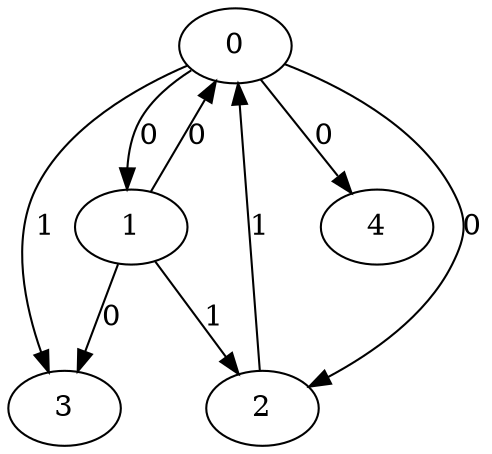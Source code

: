 // Source:299 Canonical: -1 0 0 1 0 0 -1 1 0 -1 1 -1 -1 -1 -1 -1 -1 -1 -1 -1 -1 -1 -1 -1 -1
digraph HRA_from_299_graph_000 {
  0 -> 1 [label="0"];
  0 -> 2 [label="0"];
  0 -> 3 [label="1"];
  1 -> 0 [label="0"];
  1 -> 2 [label="1"];
  1 -> 3 [label="0"];
  2 -> 0 [label="1"];
  0 -> 4 [label="0"];
}

// Source:299 Canonical: -1 0 0 1 0 0 -1 1 0 -1 1 -1 -1 -1 -1 -1 -1 -1 -1 -1 0 -1 -1 -1 -1
digraph HRA_from_299_graph_001 {
  0 -> 1 [label="0"];
  0 -> 2 [label="0"];
  0 -> 3 [label="1"];
  1 -> 0 [label="0"];
  1 -> 2 [label="1"];
  1 -> 3 [label="0"];
  2 -> 0 [label="1"];
  0 -> 4 [label="0"];
  4 -> 0 [label="0"];
}

// Source:299 Canonical: -1 0 0 1 -1 0 -1 1 0 0 1 -1 -1 -1 -1 -1 -1 -1 -1 -1 -1 -1 -1 -1 -1
digraph HRA_from_299_graph_002 {
  0 -> 1 [label="0"];
  0 -> 2 [label="0"];
  0 -> 3 [label="1"];
  1 -> 0 [label="0"];
  1 -> 2 [label="1"];
  1 -> 3 [label="0"];
  2 -> 0 [label="1"];
  1 -> 4 [label="0"];
}

// Source:299 Canonical: -1 0 0 1 0 0 -1 1 0 0 1 -1 -1 -1 -1 -1 -1 -1 -1 -1 -1 -1 -1 -1 -1
digraph HRA_from_299_graph_003 {
  0 -> 1 [label="0"];
  0 -> 2 [label="0"];
  0 -> 3 [label="1"];
  1 -> 0 [label="0"];
  1 -> 2 [label="1"];
  1 -> 3 [label="0"];
  2 -> 0 [label="1"];
  0 -> 4 [label="0"];
  1 -> 4 [label="0"];
}

// Source:299 Canonical: -1 0 0 1 -1 0 -1 1 0 0 1 -1 -1 -1 -1 -1 -1 -1 -1 -1 0 -1 -1 -1 -1
digraph HRA_from_299_graph_004 {
  0 -> 1 [label="0"];
  0 -> 2 [label="0"];
  0 -> 3 [label="1"];
  1 -> 0 [label="0"];
  1 -> 2 [label="1"];
  1 -> 3 [label="0"];
  2 -> 0 [label="1"];
  4 -> 0 [label="0"];
  1 -> 4 [label="0"];
}

// Source:299 Canonical: -1 0 0 1 0 0 -1 1 0 0 1 -1 -1 -1 -1 -1 -1 -1 -1 -1 0 -1 -1 -1 -1
digraph HRA_from_299_graph_005 {
  0 -> 1 [label="0"];
  0 -> 2 [label="0"];
  0 -> 3 [label="1"];
  1 -> 0 [label="0"];
  1 -> 2 [label="1"];
  1 -> 3 [label="0"];
  2 -> 0 [label="1"];
  0 -> 4 [label="0"];
  4 -> 0 [label="0"];
  1 -> 4 [label="0"];
}

// Source:299 Canonical: -1 0 0 1 0 0 -1 1 0 -1 1 -1 -1 -1 -1 -1 -1 -1 -1 -1 -1 0 -1 -1 -1
digraph HRA_from_299_graph_006 {
  0 -> 1 [label="0"];
  0 -> 2 [label="0"];
  0 -> 3 [label="1"];
  1 -> 0 [label="0"];
  1 -> 2 [label="1"];
  1 -> 3 [label="0"];
  2 -> 0 [label="1"];
  0 -> 4 [label="0"];
  4 -> 1 [label="0"];
}

// Source:299 Canonical: -1 0 0 1 0 0 -1 1 0 -1 1 -1 -1 -1 -1 -1 -1 -1 -1 -1 0 0 -1 -1 -1
digraph HRA_from_299_graph_007 {
  0 -> 1 [label="0"];
  0 -> 2 [label="0"];
  0 -> 3 [label="1"];
  1 -> 0 [label="0"];
  1 -> 2 [label="1"];
  1 -> 3 [label="0"];
  2 -> 0 [label="1"];
  0 -> 4 [label="0"];
  4 -> 0 [label="0"];
  4 -> 1 [label="0"];
}

// Source:299 Canonical: -1 0 0 1 -1 0 -1 1 0 0 1 -1 -1 -1 -1 -1 -1 -1 -1 -1 -1 0 -1 -1 -1
digraph HRA_from_299_graph_008 {
  0 -> 1 [label="0"];
  0 -> 2 [label="0"];
  0 -> 3 [label="1"];
  1 -> 0 [label="0"];
  1 -> 2 [label="1"];
  1 -> 3 [label="0"];
  2 -> 0 [label="1"];
  1 -> 4 [label="0"];
  4 -> 1 [label="0"];
}

// Source:299 Canonical: -1 0 0 1 0 0 -1 1 0 0 1 -1 -1 -1 -1 -1 -1 -1 -1 -1 -1 0 -1 -1 -1
digraph HRA_from_299_graph_009 {
  0 -> 1 [label="0"];
  0 -> 2 [label="0"];
  0 -> 3 [label="1"];
  1 -> 0 [label="0"];
  1 -> 2 [label="1"];
  1 -> 3 [label="0"];
  2 -> 0 [label="1"];
  0 -> 4 [label="0"];
  1 -> 4 [label="0"];
  4 -> 1 [label="0"];
}

// Source:299 Canonical: -1 0 0 1 -1 0 -1 1 0 0 1 -1 -1 -1 -1 -1 -1 -1 -1 -1 0 0 -1 -1 -1
digraph HRA_from_299_graph_010 {
  0 -> 1 [label="0"];
  0 -> 2 [label="0"];
  0 -> 3 [label="1"];
  1 -> 0 [label="0"];
  1 -> 2 [label="1"];
  1 -> 3 [label="0"];
  2 -> 0 [label="1"];
  4 -> 0 [label="0"];
  1 -> 4 [label="0"];
  4 -> 1 [label="0"];
}

// Source:299 Canonical: -1 0 0 1 0 0 -1 1 0 0 1 -1 -1 -1 -1 -1 -1 -1 -1 -1 0 0 -1 -1 -1
digraph HRA_from_299_graph_011 {
  0 -> 1 [label="0"];
  0 -> 2 [label="0"];
  0 -> 3 [label="1"];
  1 -> 0 [label="0"];
  1 -> 2 [label="1"];
  1 -> 3 [label="0"];
  2 -> 0 [label="1"];
  0 -> 4 [label="0"];
  4 -> 0 [label="0"];
  1 -> 4 [label="0"];
  4 -> 1 [label="0"];
}

// Source:299 Canonical: -1 0 0 1 -1 0 -1 1 0 -1 1 -1 -1 -1 0 -1 -1 -1 -1 -1 -1 -1 -1 -1 -1
digraph HRA_from_299_graph_012 {
  0 -> 1 [label="0"];
  0 -> 2 [label="0"];
  0 -> 3 [label="1"];
  1 -> 0 [label="0"];
  1 -> 2 [label="1"];
  1 -> 3 [label="0"];
  2 -> 0 [label="1"];
  2 -> 4 [label="0"];
}

// Source:299 Canonical: -1 0 0 1 0 0 -1 1 0 -1 1 -1 -1 -1 0 -1 -1 -1 -1 -1 -1 -1 -1 -1 -1
digraph HRA_from_299_graph_013 {
  0 -> 1 [label="0"];
  0 -> 2 [label="0"];
  0 -> 3 [label="1"];
  1 -> 0 [label="0"];
  1 -> 2 [label="1"];
  1 -> 3 [label="0"];
  2 -> 0 [label="1"];
  0 -> 4 [label="0"];
  2 -> 4 [label="0"];
}

// Source:299 Canonical: -1 0 0 1 -1 0 -1 1 0 -1 1 -1 -1 -1 0 -1 -1 -1 -1 -1 0 -1 -1 -1 -1
digraph HRA_from_299_graph_014 {
  0 -> 1 [label="0"];
  0 -> 2 [label="0"];
  0 -> 3 [label="1"];
  1 -> 0 [label="0"];
  1 -> 2 [label="1"];
  1 -> 3 [label="0"];
  2 -> 0 [label="1"];
  4 -> 0 [label="0"];
  2 -> 4 [label="0"];
}

// Source:299 Canonical: -1 0 0 1 0 0 -1 1 0 -1 1 -1 -1 -1 0 -1 -1 -1 -1 -1 0 -1 -1 -1 -1
digraph HRA_from_299_graph_015 {
  0 -> 1 [label="0"];
  0 -> 2 [label="0"];
  0 -> 3 [label="1"];
  1 -> 0 [label="0"];
  1 -> 2 [label="1"];
  1 -> 3 [label="0"];
  2 -> 0 [label="1"];
  0 -> 4 [label="0"];
  4 -> 0 [label="0"];
  2 -> 4 [label="0"];
}

// Source:299 Canonical: -1 0 0 1 -1 0 -1 1 0 0 1 -1 -1 -1 0 -1 -1 -1 -1 -1 -1 -1 -1 -1 -1
digraph HRA_from_299_graph_016 {
  0 -> 1 [label="0"];
  0 -> 2 [label="0"];
  0 -> 3 [label="1"];
  1 -> 0 [label="0"];
  1 -> 2 [label="1"];
  1 -> 3 [label="0"];
  2 -> 0 [label="1"];
  1 -> 4 [label="0"];
  2 -> 4 [label="0"];
}

// Source:299 Canonical: -1 0 0 1 0 0 -1 1 0 0 1 -1 -1 -1 0 -1 -1 -1 -1 -1 -1 -1 -1 -1 -1
digraph HRA_from_299_graph_017 {
  0 -> 1 [label="0"];
  0 -> 2 [label="0"];
  0 -> 3 [label="1"];
  1 -> 0 [label="0"];
  1 -> 2 [label="1"];
  1 -> 3 [label="0"];
  2 -> 0 [label="1"];
  0 -> 4 [label="0"];
  1 -> 4 [label="0"];
  2 -> 4 [label="0"];
}

// Source:299 Canonical: -1 0 0 1 -1 0 -1 1 0 0 1 -1 -1 -1 0 -1 -1 -1 -1 -1 0 -1 -1 -1 -1
digraph HRA_from_299_graph_018 {
  0 -> 1 [label="0"];
  0 -> 2 [label="0"];
  0 -> 3 [label="1"];
  1 -> 0 [label="0"];
  1 -> 2 [label="1"];
  1 -> 3 [label="0"];
  2 -> 0 [label="1"];
  4 -> 0 [label="0"];
  1 -> 4 [label="0"];
  2 -> 4 [label="0"];
}

// Source:299 Canonical: -1 0 0 1 0 0 -1 1 0 0 1 -1 -1 -1 0 -1 -1 -1 -1 -1 0 -1 -1 -1 -1
digraph HRA_from_299_graph_019 {
  0 -> 1 [label="0"];
  0 -> 2 [label="0"];
  0 -> 3 [label="1"];
  1 -> 0 [label="0"];
  1 -> 2 [label="1"];
  1 -> 3 [label="0"];
  2 -> 0 [label="1"];
  0 -> 4 [label="0"];
  4 -> 0 [label="0"];
  1 -> 4 [label="0"];
  2 -> 4 [label="0"];
}

// Source:299 Canonical: -1 0 0 1 -1 0 -1 1 0 -1 1 -1 -1 -1 0 -1 -1 -1 -1 -1 -1 0 -1 -1 -1
digraph HRA_from_299_graph_020 {
  0 -> 1 [label="0"];
  0 -> 2 [label="0"];
  0 -> 3 [label="1"];
  1 -> 0 [label="0"];
  1 -> 2 [label="1"];
  1 -> 3 [label="0"];
  2 -> 0 [label="1"];
  4 -> 1 [label="0"];
  2 -> 4 [label="0"];
}

// Source:299 Canonical: -1 0 0 1 0 0 -1 1 0 -1 1 -1 -1 -1 0 -1 -1 -1 -1 -1 -1 0 -1 -1 -1
digraph HRA_from_299_graph_021 {
  0 -> 1 [label="0"];
  0 -> 2 [label="0"];
  0 -> 3 [label="1"];
  1 -> 0 [label="0"];
  1 -> 2 [label="1"];
  1 -> 3 [label="0"];
  2 -> 0 [label="1"];
  0 -> 4 [label="0"];
  4 -> 1 [label="0"];
  2 -> 4 [label="0"];
}

// Source:299 Canonical: -1 0 0 1 -1 0 -1 1 0 -1 1 -1 -1 -1 0 -1 -1 -1 -1 -1 0 0 -1 -1 -1
digraph HRA_from_299_graph_022 {
  0 -> 1 [label="0"];
  0 -> 2 [label="0"];
  0 -> 3 [label="1"];
  1 -> 0 [label="0"];
  1 -> 2 [label="1"];
  1 -> 3 [label="0"];
  2 -> 0 [label="1"];
  4 -> 0 [label="0"];
  4 -> 1 [label="0"];
  2 -> 4 [label="0"];
}

// Source:299 Canonical: -1 0 0 1 0 0 -1 1 0 -1 1 -1 -1 -1 0 -1 -1 -1 -1 -1 0 0 -1 -1 -1
digraph HRA_from_299_graph_023 {
  0 -> 1 [label="0"];
  0 -> 2 [label="0"];
  0 -> 3 [label="1"];
  1 -> 0 [label="0"];
  1 -> 2 [label="1"];
  1 -> 3 [label="0"];
  2 -> 0 [label="1"];
  0 -> 4 [label="0"];
  4 -> 0 [label="0"];
  4 -> 1 [label="0"];
  2 -> 4 [label="0"];
}

// Source:299 Canonical: -1 0 0 1 -1 0 -1 1 0 0 1 -1 -1 -1 0 -1 -1 -1 -1 -1 -1 0 -1 -1 -1
digraph HRA_from_299_graph_024 {
  0 -> 1 [label="0"];
  0 -> 2 [label="0"];
  0 -> 3 [label="1"];
  1 -> 0 [label="0"];
  1 -> 2 [label="1"];
  1 -> 3 [label="0"];
  2 -> 0 [label="1"];
  1 -> 4 [label="0"];
  4 -> 1 [label="0"];
  2 -> 4 [label="0"];
}

// Source:299 Canonical: -1 0 0 1 0 0 -1 1 0 0 1 -1 -1 -1 0 -1 -1 -1 -1 -1 -1 0 -1 -1 -1
digraph HRA_from_299_graph_025 {
  0 -> 1 [label="0"];
  0 -> 2 [label="0"];
  0 -> 3 [label="1"];
  1 -> 0 [label="0"];
  1 -> 2 [label="1"];
  1 -> 3 [label="0"];
  2 -> 0 [label="1"];
  0 -> 4 [label="0"];
  1 -> 4 [label="0"];
  4 -> 1 [label="0"];
  2 -> 4 [label="0"];
}

// Source:299 Canonical: -1 0 0 1 -1 0 -1 1 0 0 1 -1 -1 -1 0 -1 -1 -1 -1 -1 0 0 -1 -1 -1
digraph HRA_from_299_graph_026 {
  0 -> 1 [label="0"];
  0 -> 2 [label="0"];
  0 -> 3 [label="1"];
  1 -> 0 [label="0"];
  1 -> 2 [label="1"];
  1 -> 3 [label="0"];
  2 -> 0 [label="1"];
  4 -> 0 [label="0"];
  1 -> 4 [label="0"];
  4 -> 1 [label="0"];
  2 -> 4 [label="0"];
}

// Source:299 Canonical: -1 0 0 1 0 0 -1 1 0 0 1 -1 -1 -1 0 -1 -1 -1 -1 -1 0 0 -1 -1 -1
digraph HRA_from_299_graph_027 {
  0 -> 1 [label="0"];
  0 -> 2 [label="0"];
  0 -> 3 [label="1"];
  1 -> 0 [label="0"];
  1 -> 2 [label="1"];
  1 -> 3 [label="0"];
  2 -> 0 [label="1"];
  0 -> 4 [label="0"];
  4 -> 0 [label="0"];
  1 -> 4 [label="0"];
  4 -> 1 [label="0"];
  2 -> 4 [label="0"];
}

// Source:299 Canonical: -1 0 0 1 0 0 -1 1 0 -1 1 -1 -1 -1 -1 -1 -1 -1 -1 -1 -1 -1 0 -1 -1
digraph HRA_from_299_graph_028 {
  0 -> 1 [label="0"];
  0 -> 2 [label="0"];
  0 -> 3 [label="1"];
  1 -> 0 [label="0"];
  1 -> 2 [label="1"];
  1 -> 3 [label="0"];
  2 -> 0 [label="1"];
  0 -> 4 [label="0"];
  4 -> 2 [label="0"];
}

// Source:299 Canonical: -1 0 0 1 0 0 -1 1 0 -1 1 -1 -1 -1 -1 -1 -1 -1 -1 -1 0 -1 0 -1 -1
digraph HRA_from_299_graph_029 {
  0 -> 1 [label="0"];
  0 -> 2 [label="0"];
  0 -> 3 [label="1"];
  1 -> 0 [label="0"];
  1 -> 2 [label="1"];
  1 -> 3 [label="0"];
  2 -> 0 [label="1"];
  0 -> 4 [label="0"];
  4 -> 0 [label="0"];
  4 -> 2 [label="0"];
}

// Source:299 Canonical: -1 0 0 1 -1 0 -1 1 0 0 1 -1 -1 -1 -1 -1 -1 -1 -1 -1 -1 -1 0 -1 -1
digraph HRA_from_299_graph_030 {
  0 -> 1 [label="0"];
  0 -> 2 [label="0"];
  0 -> 3 [label="1"];
  1 -> 0 [label="0"];
  1 -> 2 [label="1"];
  1 -> 3 [label="0"];
  2 -> 0 [label="1"];
  1 -> 4 [label="0"];
  4 -> 2 [label="0"];
}

// Source:299 Canonical: -1 0 0 1 0 0 -1 1 0 0 1 -1 -1 -1 -1 -1 -1 -1 -1 -1 -1 -1 0 -1 -1
digraph HRA_from_299_graph_031 {
  0 -> 1 [label="0"];
  0 -> 2 [label="0"];
  0 -> 3 [label="1"];
  1 -> 0 [label="0"];
  1 -> 2 [label="1"];
  1 -> 3 [label="0"];
  2 -> 0 [label="1"];
  0 -> 4 [label="0"];
  1 -> 4 [label="0"];
  4 -> 2 [label="0"];
}

// Source:299 Canonical: -1 0 0 1 -1 0 -1 1 0 0 1 -1 -1 -1 -1 -1 -1 -1 -1 -1 0 -1 0 -1 -1
digraph HRA_from_299_graph_032 {
  0 -> 1 [label="0"];
  0 -> 2 [label="0"];
  0 -> 3 [label="1"];
  1 -> 0 [label="0"];
  1 -> 2 [label="1"];
  1 -> 3 [label="0"];
  2 -> 0 [label="1"];
  4 -> 0 [label="0"];
  1 -> 4 [label="0"];
  4 -> 2 [label="0"];
}

// Source:299 Canonical: -1 0 0 1 0 0 -1 1 0 0 1 -1 -1 -1 -1 -1 -1 -1 -1 -1 0 -1 0 -1 -1
digraph HRA_from_299_graph_033 {
  0 -> 1 [label="0"];
  0 -> 2 [label="0"];
  0 -> 3 [label="1"];
  1 -> 0 [label="0"];
  1 -> 2 [label="1"];
  1 -> 3 [label="0"];
  2 -> 0 [label="1"];
  0 -> 4 [label="0"];
  4 -> 0 [label="0"];
  1 -> 4 [label="0"];
  4 -> 2 [label="0"];
}

// Source:299 Canonical: -1 0 0 1 0 0 -1 1 0 -1 1 -1 -1 -1 -1 -1 -1 -1 -1 -1 -1 0 0 -1 -1
digraph HRA_from_299_graph_034 {
  0 -> 1 [label="0"];
  0 -> 2 [label="0"];
  0 -> 3 [label="1"];
  1 -> 0 [label="0"];
  1 -> 2 [label="1"];
  1 -> 3 [label="0"];
  2 -> 0 [label="1"];
  0 -> 4 [label="0"];
  4 -> 1 [label="0"];
  4 -> 2 [label="0"];
}

// Source:299 Canonical: -1 0 0 1 0 0 -1 1 0 -1 1 -1 -1 -1 -1 -1 -1 -1 -1 -1 0 0 0 -1 -1
digraph HRA_from_299_graph_035 {
  0 -> 1 [label="0"];
  0 -> 2 [label="0"];
  0 -> 3 [label="1"];
  1 -> 0 [label="0"];
  1 -> 2 [label="1"];
  1 -> 3 [label="0"];
  2 -> 0 [label="1"];
  0 -> 4 [label="0"];
  4 -> 0 [label="0"];
  4 -> 1 [label="0"];
  4 -> 2 [label="0"];
}

// Source:299 Canonical: -1 0 0 1 -1 0 -1 1 0 0 1 -1 -1 -1 -1 -1 -1 -1 -1 -1 -1 0 0 -1 -1
digraph HRA_from_299_graph_036 {
  0 -> 1 [label="0"];
  0 -> 2 [label="0"];
  0 -> 3 [label="1"];
  1 -> 0 [label="0"];
  1 -> 2 [label="1"];
  1 -> 3 [label="0"];
  2 -> 0 [label="1"];
  1 -> 4 [label="0"];
  4 -> 1 [label="0"];
  4 -> 2 [label="0"];
}

// Source:299 Canonical: -1 0 0 1 0 0 -1 1 0 0 1 -1 -1 -1 -1 -1 -1 -1 -1 -1 -1 0 0 -1 -1
digraph HRA_from_299_graph_037 {
  0 -> 1 [label="0"];
  0 -> 2 [label="0"];
  0 -> 3 [label="1"];
  1 -> 0 [label="0"];
  1 -> 2 [label="1"];
  1 -> 3 [label="0"];
  2 -> 0 [label="1"];
  0 -> 4 [label="0"];
  1 -> 4 [label="0"];
  4 -> 1 [label="0"];
  4 -> 2 [label="0"];
}

// Source:299 Canonical: -1 0 0 1 -1 0 -1 1 0 0 1 -1 -1 -1 -1 -1 -1 -1 -1 -1 0 0 0 -1 -1
digraph HRA_from_299_graph_038 {
  0 -> 1 [label="0"];
  0 -> 2 [label="0"];
  0 -> 3 [label="1"];
  1 -> 0 [label="0"];
  1 -> 2 [label="1"];
  1 -> 3 [label="0"];
  2 -> 0 [label="1"];
  4 -> 0 [label="0"];
  1 -> 4 [label="0"];
  4 -> 1 [label="0"];
  4 -> 2 [label="0"];
}

// Source:299 Canonical: -1 0 0 1 0 0 -1 1 0 0 1 -1 -1 -1 -1 -1 -1 -1 -1 -1 0 0 0 -1 -1
digraph HRA_from_299_graph_039 {
  0 -> 1 [label="0"];
  0 -> 2 [label="0"];
  0 -> 3 [label="1"];
  1 -> 0 [label="0"];
  1 -> 2 [label="1"];
  1 -> 3 [label="0"];
  2 -> 0 [label="1"];
  0 -> 4 [label="0"];
  4 -> 0 [label="0"];
  1 -> 4 [label="0"];
  4 -> 1 [label="0"];
  4 -> 2 [label="0"];
}

// Source:299 Canonical: -1 0 0 1 -1 0 -1 1 0 -1 1 -1 -1 -1 0 -1 -1 -1 -1 -1 -1 -1 0 -1 -1
digraph HRA_from_299_graph_040 {
  0 -> 1 [label="0"];
  0 -> 2 [label="0"];
  0 -> 3 [label="1"];
  1 -> 0 [label="0"];
  1 -> 2 [label="1"];
  1 -> 3 [label="0"];
  2 -> 0 [label="1"];
  2 -> 4 [label="0"];
  4 -> 2 [label="0"];
}

// Source:299 Canonical: -1 0 0 1 0 0 -1 1 0 -1 1 -1 -1 -1 0 -1 -1 -1 -1 -1 -1 -1 0 -1 -1
digraph HRA_from_299_graph_041 {
  0 -> 1 [label="0"];
  0 -> 2 [label="0"];
  0 -> 3 [label="1"];
  1 -> 0 [label="0"];
  1 -> 2 [label="1"];
  1 -> 3 [label="0"];
  2 -> 0 [label="1"];
  0 -> 4 [label="0"];
  2 -> 4 [label="0"];
  4 -> 2 [label="0"];
}

// Source:299 Canonical: -1 0 0 1 -1 0 -1 1 0 -1 1 -1 -1 -1 0 -1 -1 -1 -1 -1 0 -1 0 -1 -1
digraph HRA_from_299_graph_042 {
  0 -> 1 [label="0"];
  0 -> 2 [label="0"];
  0 -> 3 [label="1"];
  1 -> 0 [label="0"];
  1 -> 2 [label="1"];
  1 -> 3 [label="0"];
  2 -> 0 [label="1"];
  4 -> 0 [label="0"];
  2 -> 4 [label="0"];
  4 -> 2 [label="0"];
}

// Source:299 Canonical: -1 0 0 1 0 0 -1 1 0 -1 1 -1 -1 -1 0 -1 -1 -1 -1 -1 0 -1 0 -1 -1
digraph HRA_from_299_graph_043 {
  0 -> 1 [label="0"];
  0 -> 2 [label="0"];
  0 -> 3 [label="1"];
  1 -> 0 [label="0"];
  1 -> 2 [label="1"];
  1 -> 3 [label="0"];
  2 -> 0 [label="1"];
  0 -> 4 [label="0"];
  4 -> 0 [label="0"];
  2 -> 4 [label="0"];
  4 -> 2 [label="0"];
}

// Source:299 Canonical: -1 0 0 1 -1 0 -1 1 0 0 1 -1 -1 -1 0 -1 -1 -1 -1 -1 -1 -1 0 -1 -1
digraph HRA_from_299_graph_044 {
  0 -> 1 [label="0"];
  0 -> 2 [label="0"];
  0 -> 3 [label="1"];
  1 -> 0 [label="0"];
  1 -> 2 [label="1"];
  1 -> 3 [label="0"];
  2 -> 0 [label="1"];
  1 -> 4 [label="0"];
  2 -> 4 [label="0"];
  4 -> 2 [label="0"];
}

// Source:299 Canonical: -1 0 0 1 0 0 -1 1 0 0 1 -1 -1 -1 0 -1 -1 -1 -1 -1 -1 -1 0 -1 -1
digraph HRA_from_299_graph_045 {
  0 -> 1 [label="0"];
  0 -> 2 [label="0"];
  0 -> 3 [label="1"];
  1 -> 0 [label="0"];
  1 -> 2 [label="1"];
  1 -> 3 [label="0"];
  2 -> 0 [label="1"];
  0 -> 4 [label="0"];
  1 -> 4 [label="0"];
  2 -> 4 [label="0"];
  4 -> 2 [label="0"];
}

// Source:299 Canonical: -1 0 0 1 -1 0 -1 1 0 0 1 -1 -1 -1 0 -1 -1 -1 -1 -1 0 -1 0 -1 -1
digraph HRA_from_299_graph_046 {
  0 -> 1 [label="0"];
  0 -> 2 [label="0"];
  0 -> 3 [label="1"];
  1 -> 0 [label="0"];
  1 -> 2 [label="1"];
  1 -> 3 [label="0"];
  2 -> 0 [label="1"];
  4 -> 0 [label="0"];
  1 -> 4 [label="0"];
  2 -> 4 [label="0"];
  4 -> 2 [label="0"];
}

// Source:299 Canonical: -1 0 0 1 0 0 -1 1 0 0 1 -1 -1 -1 0 -1 -1 -1 -1 -1 0 -1 0 -1 -1
digraph HRA_from_299_graph_047 {
  0 -> 1 [label="0"];
  0 -> 2 [label="0"];
  0 -> 3 [label="1"];
  1 -> 0 [label="0"];
  1 -> 2 [label="1"];
  1 -> 3 [label="0"];
  2 -> 0 [label="1"];
  0 -> 4 [label="0"];
  4 -> 0 [label="0"];
  1 -> 4 [label="0"];
  2 -> 4 [label="0"];
  4 -> 2 [label="0"];
}

// Source:299 Canonical: -1 0 0 1 -1 0 -1 1 0 -1 1 -1 -1 -1 0 -1 -1 -1 -1 -1 -1 0 0 -1 -1
digraph HRA_from_299_graph_048 {
  0 -> 1 [label="0"];
  0 -> 2 [label="0"];
  0 -> 3 [label="1"];
  1 -> 0 [label="0"];
  1 -> 2 [label="1"];
  1 -> 3 [label="0"];
  2 -> 0 [label="1"];
  4 -> 1 [label="0"];
  2 -> 4 [label="0"];
  4 -> 2 [label="0"];
}

// Source:299 Canonical: -1 0 0 1 0 0 -1 1 0 -1 1 -1 -1 -1 0 -1 -1 -1 -1 -1 -1 0 0 -1 -1
digraph HRA_from_299_graph_049 {
  0 -> 1 [label="0"];
  0 -> 2 [label="0"];
  0 -> 3 [label="1"];
  1 -> 0 [label="0"];
  1 -> 2 [label="1"];
  1 -> 3 [label="0"];
  2 -> 0 [label="1"];
  0 -> 4 [label="0"];
  4 -> 1 [label="0"];
  2 -> 4 [label="0"];
  4 -> 2 [label="0"];
}

// Source:299 Canonical: -1 0 0 1 -1 0 -1 1 0 -1 1 -1 -1 -1 0 -1 -1 -1 -1 -1 0 0 0 -1 -1
digraph HRA_from_299_graph_050 {
  0 -> 1 [label="0"];
  0 -> 2 [label="0"];
  0 -> 3 [label="1"];
  1 -> 0 [label="0"];
  1 -> 2 [label="1"];
  1 -> 3 [label="0"];
  2 -> 0 [label="1"];
  4 -> 0 [label="0"];
  4 -> 1 [label="0"];
  2 -> 4 [label="0"];
  4 -> 2 [label="0"];
}

// Source:299 Canonical: -1 0 0 1 0 0 -1 1 0 -1 1 -1 -1 -1 0 -1 -1 -1 -1 -1 0 0 0 -1 -1
digraph HRA_from_299_graph_051 {
  0 -> 1 [label="0"];
  0 -> 2 [label="0"];
  0 -> 3 [label="1"];
  1 -> 0 [label="0"];
  1 -> 2 [label="1"];
  1 -> 3 [label="0"];
  2 -> 0 [label="1"];
  0 -> 4 [label="0"];
  4 -> 0 [label="0"];
  4 -> 1 [label="0"];
  2 -> 4 [label="0"];
  4 -> 2 [label="0"];
}

// Source:299 Canonical: -1 0 0 1 -1 0 -1 1 0 0 1 -1 -1 -1 0 -1 -1 -1 -1 -1 -1 0 0 -1 -1
digraph HRA_from_299_graph_052 {
  0 -> 1 [label="0"];
  0 -> 2 [label="0"];
  0 -> 3 [label="1"];
  1 -> 0 [label="0"];
  1 -> 2 [label="1"];
  1 -> 3 [label="0"];
  2 -> 0 [label="1"];
  1 -> 4 [label="0"];
  4 -> 1 [label="0"];
  2 -> 4 [label="0"];
  4 -> 2 [label="0"];
}

// Source:299 Canonical: -1 0 0 1 0 0 -1 1 0 0 1 -1 -1 -1 0 -1 -1 -1 -1 -1 -1 0 0 -1 -1
digraph HRA_from_299_graph_053 {
  0 -> 1 [label="0"];
  0 -> 2 [label="0"];
  0 -> 3 [label="1"];
  1 -> 0 [label="0"];
  1 -> 2 [label="1"];
  1 -> 3 [label="0"];
  2 -> 0 [label="1"];
  0 -> 4 [label="0"];
  1 -> 4 [label="0"];
  4 -> 1 [label="0"];
  2 -> 4 [label="0"];
  4 -> 2 [label="0"];
}

// Source:299 Canonical: -1 0 0 1 -1 0 -1 1 0 0 1 -1 -1 -1 0 -1 -1 -1 -1 -1 0 0 0 -1 -1
digraph HRA_from_299_graph_054 {
  0 -> 1 [label="0"];
  0 -> 2 [label="0"];
  0 -> 3 [label="1"];
  1 -> 0 [label="0"];
  1 -> 2 [label="1"];
  1 -> 3 [label="0"];
  2 -> 0 [label="1"];
  4 -> 0 [label="0"];
  1 -> 4 [label="0"];
  4 -> 1 [label="0"];
  2 -> 4 [label="0"];
  4 -> 2 [label="0"];
}

// Source:299 Canonical: -1 0 0 1 0 0 -1 1 0 0 1 -1 -1 -1 0 -1 -1 -1 -1 -1 0 0 0 -1 -1
digraph HRA_from_299_graph_055 {
  0 -> 1 [label="0"];
  0 -> 2 [label="0"];
  0 -> 3 [label="1"];
  1 -> 0 [label="0"];
  1 -> 2 [label="1"];
  1 -> 3 [label="0"];
  2 -> 0 [label="1"];
  0 -> 4 [label="0"];
  4 -> 0 [label="0"];
  1 -> 4 [label="0"];
  4 -> 1 [label="0"];
  2 -> 4 [label="0"];
  4 -> 2 [label="0"];
}

// Source:299 Canonical: -1 0 0 1 -1 0 -1 1 0 -1 1 -1 -1 -1 -1 -1 -1 -1 -1 0 -1 -1 -1 -1 -1
digraph HRA_from_299_graph_056 {
  0 -> 1 [label="0"];
  0 -> 2 [label="0"];
  0 -> 3 [label="1"];
  1 -> 0 [label="0"];
  1 -> 2 [label="1"];
  1 -> 3 [label="0"];
  2 -> 0 [label="1"];
  3 -> 4 [label="0"];
}

// Source:299 Canonical: -1 0 0 1 0 0 -1 1 0 -1 1 -1 -1 -1 -1 -1 -1 -1 -1 0 -1 -1 -1 -1 -1
digraph HRA_from_299_graph_057 {
  0 -> 1 [label="0"];
  0 -> 2 [label="0"];
  0 -> 3 [label="1"];
  1 -> 0 [label="0"];
  1 -> 2 [label="1"];
  1 -> 3 [label="0"];
  2 -> 0 [label="1"];
  0 -> 4 [label="0"];
  3 -> 4 [label="0"];
}

// Source:299 Canonical: -1 0 0 1 -1 0 -1 1 0 -1 1 -1 -1 -1 -1 -1 -1 -1 -1 0 0 -1 -1 -1 -1
digraph HRA_from_299_graph_058 {
  0 -> 1 [label="0"];
  0 -> 2 [label="0"];
  0 -> 3 [label="1"];
  1 -> 0 [label="0"];
  1 -> 2 [label="1"];
  1 -> 3 [label="0"];
  2 -> 0 [label="1"];
  4 -> 0 [label="0"];
  3 -> 4 [label="0"];
}

// Source:299 Canonical: -1 0 0 1 0 0 -1 1 0 -1 1 -1 -1 -1 -1 -1 -1 -1 -1 0 0 -1 -1 -1 -1
digraph HRA_from_299_graph_059 {
  0 -> 1 [label="0"];
  0 -> 2 [label="0"];
  0 -> 3 [label="1"];
  1 -> 0 [label="0"];
  1 -> 2 [label="1"];
  1 -> 3 [label="0"];
  2 -> 0 [label="1"];
  0 -> 4 [label="0"];
  4 -> 0 [label="0"];
  3 -> 4 [label="0"];
}

// Source:299 Canonical: -1 0 0 1 -1 0 -1 1 0 0 1 -1 -1 -1 -1 -1 -1 -1 -1 0 -1 -1 -1 -1 -1
digraph HRA_from_299_graph_060 {
  0 -> 1 [label="0"];
  0 -> 2 [label="0"];
  0 -> 3 [label="1"];
  1 -> 0 [label="0"];
  1 -> 2 [label="1"];
  1 -> 3 [label="0"];
  2 -> 0 [label="1"];
  1 -> 4 [label="0"];
  3 -> 4 [label="0"];
}

// Source:299 Canonical: -1 0 0 1 0 0 -1 1 0 0 1 -1 -1 -1 -1 -1 -1 -1 -1 0 -1 -1 -1 -1 -1
digraph HRA_from_299_graph_061 {
  0 -> 1 [label="0"];
  0 -> 2 [label="0"];
  0 -> 3 [label="1"];
  1 -> 0 [label="0"];
  1 -> 2 [label="1"];
  1 -> 3 [label="0"];
  2 -> 0 [label="1"];
  0 -> 4 [label="0"];
  1 -> 4 [label="0"];
  3 -> 4 [label="0"];
}

// Source:299 Canonical: -1 0 0 1 -1 0 -1 1 0 0 1 -1 -1 -1 -1 -1 -1 -1 -1 0 0 -1 -1 -1 -1
digraph HRA_from_299_graph_062 {
  0 -> 1 [label="0"];
  0 -> 2 [label="0"];
  0 -> 3 [label="1"];
  1 -> 0 [label="0"];
  1 -> 2 [label="1"];
  1 -> 3 [label="0"];
  2 -> 0 [label="1"];
  4 -> 0 [label="0"];
  1 -> 4 [label="0"];
  3 -> 4 [label="0"];
}

// Source:299 Canonical: -1 0 0 1 0 0 -1 1 0 0 1 -1 -1 -1 -1 -1 -1 -1 -1 0 0 -1 -1 -1 -1
digraph HRA_from_299_graph_063 {
  0 -> 1 [label="0"];
  0 -> 2 [label="0"];
  0 -> 3 [label="1"];
  1 -> 0 [label="0"];
  1 -> 2 [label="1"];
  1 -> 3 [label="0"];
  2 -> 0 [label="1"];
  0 -> 4 [label="0"];
  4 -> 0 [label="0"];
  1 -> 4 [label="0"];
  3 -> 4 [label="0"];
}

// Source:299 Canonical: -1 0 0 1 -1 0 -1 1 0 -1 1 -1 -1 -1 -1 -1 -1 -1 -1 0 -1 0 -1 -1 -1
digraph HRA_from_299_graph_064 {
  0 -> 1 [label="0"];
  0 -> 2 [label="0"];
  0 -> 3 [label="1"];
  1 -> 0 [label="0"];
  1 -> 2 [label="1"];
  1 -> 3 [label="0"];
  2 -> 0 [label="1"];
  4 -> 1 [label="0"];
  3 -> 4 [label="0"];
}

// Source:299 Canonical: -1 0 0 1 0 0 -1 1 0 -1 1 -1 -1 -1 -1 -1 -1 -1 -1 0 -1 0 -1 -1 -1
digraph HRA_from_299_graph_065 {
  0 -> 1 [label="0"];
  0 -> 2 [label="0"];
  0 -> 3 [label="1"];
  1 -> 0 [label="0"];
  1 -> 2 [label="1"];
  1 -> 3 [label="0"];
  2 -> 0 [label="1"];
  0 -> 4 [label="0"];
  4 -> 1 [label="0"];
  3 -> 4 [label="0"];
}

// Source:299 Canonical: -1 0 0 1 -1 0 -1 1 0 -1 1 -1 -1 -1 -1 -1 -1 -1 -1 0 0 0 -1 -1 -1
digraph HRA_from_299_graph_066 {
  0 -> 1 [label="0"];
  0 -> 2 [label="0"];
  0 -> 3 [label="1"];
  1 -> 0 [label="0"];
  1 -> 2 [label="1"];
  1 -> 3 [label="0"];
  2 -> 0 [label="1"];
  4 -> 0 [label="0"];
  4 -> 1 [label="0"];
  3 -> 4 [label="0"];
}

// Source:299 Canonical: -1 0 0 1 0 0 -1 1 0 -1 1 -1 -1 -1 -1 -1 -1 -1 -1 0 0 0 -1 -1 -1
digraph HRA_from_299_graph_067 {
  0 -> 1 [label="0"];
  0 -> 2 [label="0"];
  0 -> 3 [label="1"];
  1 -> 0 [label="0"];
  1 -> 2 [label="1"];
  1 -> 3 [label="0"];
  2 -> 0 [label="1"];
  0 -> 4 [label="0"];
  4 -> 0 [label="0"];
  4 -> 1 [label="0"];
  3 -> 4 [label="0"];
}

// Source:299 Canonical: -1 0 0 1 -1 0 -1 1 0 0 1 -1 -1 -1 -1 -1 -1 -1 -1 0 -1 0 -1 -1 -1
digraph HRA_from_299_graph_068 {
  0 -> 1 [label="0"];
  0 -> 2 [label="0"];
  0 -> 3 [label="1"];
  1 -> 0 [label="0"];
  1 -> 2 [label="1"];
  1 -> 3 [label="0"];
  2 -> 0 [label="1"];
  1 -> 4 [label="0"];
  4 -> 1 [label="0"];
  3 -> 4 [label="0"];
}

// Source:299 Canonical: -1 0 0 1 0 0 -1 1 0 0 1 -1 -1 -1 -1 -1 -1 -1 -1 0 -1 0 -1 -1 -1
digraph HRA_from_299_graph_069 {
  0 -> 1 [label="0"];
  0 -> 2 [label="0"];
  0 -> 3 [label="1"];
  1 -> 0 [label="0"];
  1 -> 2 [label="1"];
  1 -> 3 [label="0"];
  2 -> 0 [label="1"];
  0 -> 4 [label="0"];
  1 -> 4 [label="0"];
  4 -> 1 [label="0"];
  3 -> 4 [label="0"];
}

// Source:299 Canonical: -1 0 0 1 -1 0 -1 1 0 0 1 -1 -1 -1 -1 -1 -1 -1 -1 0 0 0 -1 -1 -1
digraph HRA_from_299_graph_070 {
  0 -> 1 [label="0"];
  0 -> 2 [label="0"];
  0 -> 3 [label="1"];
  1 -> 0 [label="0"];
  1 -> 2 [label="1"];
  1 -> 3 [label="0"];
  2 -> 0 [label="1"];
  4 -> 0 [label="0"];
  1 -> 4 [label="0"];
  4 -> 1 [label="0"];
  3 -> 4 [label="0"];
}

// Source:299 Canonical: -1 0 0 1 0 0 -1 1 0 0 1 -1 -1 -1 -1 -1 -1 -1 -1 0 0 0 -1 -1 -1
digraph HRA_from_299_graph_071 {
  0 -> 1 [label="0"];
  0 -> 2 [label="0"];
  0 -> 3 [label="1"];
  1 -> 0 [label="0"];
  1 -> 2 [label="1"];
  1 -> 3 [label="0"];
  2 -> 0 [label="1"];
  0 -> 4 [label="0"];
  4 -> 0 [label="0"];
  1 -> 4 [label="0"];
  4 -> 1 [label="0"];
  3 -> 4 [label="0"];
}

// Source:299 Canonical: -1 0 0 1 -1 0 -1 1 0 -1 1 -1 -1 -1 0 -1 -1 -1 -1 0 -1 -1 -1 -1 -1
digraph HRA_from_299_graph_072 {
  0 -> 1 [label="0"];
  0 -> 2 [label="0"];
  0 -> 3 [label="1"];
  1 -> 0 [label="0"];
  1 -> 2 [label="1"];
  1 -> 3 [label="0"];
  2 -> 0 [label="1"];
  2 -> 4 [label="0"];
  3 -> 4 [label="0"];
}

// Source:299 Canonical: -1 0 0 1 0 0 -1 1 0 -1 1 -1 -1 -1 0 -1 -1 -1 -1 0 -1 -1 -1 -1 -1
digraph HRA_from_299_graph_073 {
  0 -> 1 [label="0"];
  0 -> 2 [label="0"];
  0 -> 3 [label="1"];
  1 -> 0 [label="0"];
  1 -> 2 [label="1"];
  1 -> 3 [label="0"];
  2 -> 0 [label="1"];
  0 -> 4 [label="0"];
  2 -> 4 [label="0"];
  3 -> 4 [label="0"];
}

// Source:299 Canonical: -1 0 0 1 -1 0 -1 1 0 -1 1 -1 -1 -1 0 -1 -1 -1 -1 0 0 -1 -1 -1 -1
digraph HRA_from_299_graph_074 {
  0 -> 1 [label="0"];
  0 -> 2 [label="0"];
  0 -> 3 [label="1"];
  1 -> 0 [label="0"];
  1 -> 2 [label="1"];
  1 -> 3 [label="0"];
  2 -> 0 [label="1"];
  4 -> 0 [label="0"];
  2 -> 4 [label="0"];
  3 -> 4 [label="0"];
}

// Source:299 Canonical: -1 0 0 1 0 0 -1 1 0 -1 1 -1 -1 -1 0 -1 -1 -1 -1 0 0 -1 -1 -1 -1
digraph HRA_from_299_graph_075 {
  0 -> 1 [label="0"];
  0 -> 2 [label="0"];
  0 -> 3 [label="1"];
  1 -> 0 [label="0"];
  1 -> 2 [label="1"];
  1 -> 3 [label="0"];
  2 -> 0 [label="1"];
  0 -> 4 [label="0"];
  4 -> 0 [label="0"];
  2 -> 4 [label="0"];
  3 -> 4 [label="0"];
}

// Source:299 Canonical: -1 0 0 1 -1 0 -1 1 0 0 1 -1 -1 -1 0 -1 -1 -1 -1 0 -1 -1 -1 -1 -1
digraph HRA_from_299_graph_076 {
  0 -> 1 [label="0"];
  0 -> 2 [label="0"];
  0 -> 3 [label="1"];
  1 -> 0 [label="0"];
  1 -> 2 [label="1"];
  1 -> 3 [label="0"];
  2 -> 0 [label="1"];
  1 -> 4 [label="0"];
  2 -> 4 [label="0"];
  3 -> 4 [label="0"];
}

// Source:299 Canonical: -1 0 0 1 0 0 -1 1 0 0 1 -1 -1 -1 0 -1 -1 -1 -1 0 -1 -1 -1 -1 -1
digraph HRA_from_299_graph_077 {
  0 -> 1 [label="0"];
  0 -> 2 [label="0"];
  0 -> 3 [label="1"];
  1 -> 0 [label="0"];
  1 -> 2 [label="1"];
  1 -> 3 [label="0"];
  2 -> 0 [label="1"];
  0 -> 4 [label="0"];
  1 -> 4 [label="0"];
  2 -> 4 [label="0"];
  3 -> 4 [label="0"];
}

// Source:299 Canonical: -1 0 0 1 -1 0 -1 1 0 0 1 -1 -1 -1 0 -1 -1 -1 -1 0 0 -1 -1 -1 -1
digraph HRA_from_299_graph_078 {
  0 -> 1 [label="0"];
  0 -> 2 [label="0"];
  0 -> 3 [label="1"];
  1 -> 0 [label="0"];
  1 -> 2 [label="1"];
  1 -> 3 [label="0"];
  2 -> 0 [label="1"];
  4 -> 0 [label="0"];
  1 -> 4 [label="0"];
  2 -> 4 [label="0"];
  3 -> 4 [label="0"];
}

// Source:299 Canonical: -1 0 0 1 0 0 -1 1 0 0 1 -1 -1 -1 0 -1 -1 -1 -1 0 0 -1 -1 -1 -1
digraph HRA_from_299_graph_079 {
  0 -> 1 [label="0"];
  0 -> 2 [label="0"];
  0 -> 3 [label="1"];
  1 -> 0 [label="0"];
  1 -> 2 [label="1"];
  1 -> 3 [label="0"];
  2 -> 0 [label="1"];
  0 -> 4 [label="0"];
  4 -> 0 [label="0"];
  1 -> 4 [label="0"];
  2 -> 4 [label="0"];
  3 -> 4 [label="0"];
}

// Source:299 Canonical: -1 0 0 1 -1 0 -1 1 0 -1 1 -1 -1 -1 0 -1 -1 -1 -1 0 -1 0 -1 -1 -1
digraph HRA_from_299_graph_080 {
  0 -> 1 [label="0"];
  0 -> 2 [label="0"];
  0 -> 3 [label="1"];
  1 -> 0 [label="0"];
  1 -> 2 [label="1"];
  1 -> 3 [label="0"];
  2 -> 0 [label="1"];
  4 -> 1 [label="0"];
  2 -> 4 [label="0"];
  3 -> 4 [label="0"];
}

// Source:299 Canonical: -1 0 0 1 0 0 -1 1 0 -1 1 -1 -1 -1 0 -1 -1 -1 -1 0 -1 0 -1 -1 -1
digraph HRA_from_299_graph_081 {
  0 -> 1 [label="0"];
  0 -> 2 [label="0"];
  0 -> 3 [label="1"];
  1 -> 0 [label="0"];
  1 -> 2 [label="1"];
  1 -> 3 [label="0"];
  2 -> 0 [label="1"];
  0 -> 4 [label="0"];
  4 -> 1 [label="0"];
  2 -> 4 [label="0"];
  3 -> 4 [label="0"];
}

// Source:299 Canonical: -1 0 0 1 -1 0 -1 1 0 -1 1 -1 -1 -1 0 -1 -1 -1 -1 0 0 0 -1 -1 -1
digraph HRA_from_299_graph_082 {
  0 -> 1 [label="0"];
  0 -> 2 [label="0"];
  0 -> 3 [label="1"];
  1 -> 0 [label="0"];
  1 -> 2 [label="1"];
  1 -> 3 [label="0"];
  2 -> 0 [label="1"];
  4 -> 0 [label="0"];
  4 -> 1 [label="0"];
  2 -> 4 [label="0"];
  3 -> 4 [label="0"];
}

// Source:299 Canonical: -1 0 0 1 0 0 -1 1 0 -1 1 -1 -1 -1 0 -1 -1 -1 -1 0 0 0 -1 -1 -1
digraph HRA_from_299_graph_083 {
  0 -> 1 [label="0"];
  0 -> 2 [label="0"];
  0 -> 3 [label="1"];
  1 -> 0 [label="0"];
  1 -> 2 [label="1"];
  1 -> 3 [label="0"];
  2 -> 0 [label="1"];
  0 -> 4 [label="0"];
  4 -> 0 [label="0"];
  4 -> 1 [label="0"];
  2 -> 4 [label="0"];
  3 -> 4 [label="0"];
}

// Source:299 Canonical: -1 0 0 1 -1 0 -1 1 0 0 1 -1 -1 -1 0 -1 -1 -1 -1 0 -1 0 -1 -1 -1
digraph HRA_from_299_graph_084 {
  0 -> 1 [label="0"];
  0 -> 2 [label="0"];
  0 -> 3 [label="1"];
  1 -> 0 [label="0"];
  1 -> 2 [label="1"];
  1 -> 3 [label="0"];
  2 -> 0 [label="1"];
  1 -> 4 [label="0"];
  4 -> 1 [label="0"];
  2 -> 4 [label="0"];
  3 -> 4 [label="0"];
}

// Source:299 Canonical: -1 0 0 1 0 0 -1 1 0 0 1 -1 -1 -1 0 -1 -1 -1 -1 0 -1 0 -1 -1 -1
digraph HRA_from_299_graph_085 {
  0 -> 1 [label="0"];
  0 -> 2 [label="0"];
  0 -> 3 [label="1"];
  1 -> 0 [label="0"];
  1 -> 2 [label="1"];
  1 -> 3 [label="0"];
  2 -> 0 [label="1"];
  0 -> 4 [label="0"];
  1 -> 4 [label="0"];
  4 -> 1 [label="0"];
  2 -> 4 [label="0"];
  3 -> 4 [label="0"];
}

// Source:299 Canonical: -1 0 0 1 -1 0 -1 1 0 0 1 -1 -1 -1 0 -1 -1 -1 -1 0 0 0 -1 -1 -1
digraph HRA_from_299_graph_086 {
  0 -> 1 [label="0"];
  0 -> 2 [label="0"];
  0 -> 3 [label="1"];
  1 -> 0 [label="0"];
  1 -> 2 [label="1"];
  1 -> 3 [label="0"];
  2 -> 0 [label="1"];
  4 -> 0 [label="0"];
  1 -> 4 [label="0"];
  4 -> 1 [label="0"];
  2 -> 4 [label="0"];
  3 -> 4 [label="0"];
}

// Source:299 Canonical: -1 0 0 1 0 0 -1 1 0 0 1 -1 -1 -1 0 -1 -1 -1 -1 0 0 0 -1 -1 -1
digraph HRA_from_299_graph_087 {
  0 -> 1 [label="0"];
  0 -> 2 [label="0"];
  0 -> 3 [label="1"];
  1 -> 0 [label="0"];
  1 -> 2 [label="1"];
  1 -> 3 [label="0"];
  2 -> 0 [label="1"];
  0 -> 4 [label="0"];
  4 -> 0 [label="0"];
  1 -> 4 [label="0"];
  4 -> 1 [label="0"];
  2 -> 4 [label="0"];
  3 -> 4 [label="0"];
}

// Source:299 Canonical: -1 0 0 1 -1 0 -1 1 0 -1 1 -1 -1 -1 -1 -1 -1 -1 -1 0 -1 -1 0 -1 -1
digraph HRA_from_299_graph_088 {
  0 -> 1 [label="0"];
  0 -> 2 [label="0"];
  0 -> 3 [label="1"];
  1 -> 0 [label="0"];
  1 -> 2 [label="1"];
  1 -> 3 [label="0"];
  2 -> 0 [label="1"];
  4 -> 2 [label="0"];
  3 -> 4 [label="0"];
}

// Source:299 Canonical: -1 0 0 1 0 0 -1 1 0 -1 1 -1 -1 -1 -1 -1 -1 -1 -1 0 -1 -1 0 -1 -1
digraph HRA_from_299_graph_089 {
  0 -> 1 [label="0"];
  0 -> 2 [label="0"];
  0 -> 3 [label="1"];
  1 -> 0 [label="0"];
  1 -> 2 [label="1"];
  1 -> 3 [label="0"];
  2 -> 0 [label="1"];
  0 -> 4 [label="0"];
  4 -> 2 [label="0"];
  3 -> 4 [label="0"];
}

// Source:299 Canonical: -1 0 0 1 -1 0 -1 1 0 -1 1 -1 -1 -1 -1 -1 -1 -1 -1 0 0 -1 0 -1 -1
digraph HRA_from_299_graph_090 {
  0 -> 1 [label="0"];
  0 -> 2 [label="0"];
  0 -> 3 [label="1"];
  1 -> 0 [label="0"];
  1 -> 2 [label="1"];
  1 -> 3 [label="0"];
  2 -> 0 [label="1"];
  4 -> 0 [label="0"];
  4 -> 2 [label="0"];
  3 -> 4 [label="0"];
}

// Source:299 Canonical: -1 0 0 1 0 0 -1 1 0 -1 1 -1 -1 -1 -1 -1 -1 -1 -1 0 0 -1 0 -1 -1
digraph HRA_from_299_graph_091 {
  0 -> 1 [label="0"];
  0 -> 2 [label="0"];
  0 -> 3 [label="1"];
  1 -> 0 [label="0"];
  1 -> 2 [label="1"];
  1 -> 3 [label="0"];
  2 -> 0 [label="1"];
  0 -> 4 [label="0"];
  4 -> 0 [label="0"];
  4 -> 2 [label="0"];
  3 -> 4 [label="0"];
}

// Source:299 Canonical: -1 0 0 1 -1 0 -1 1 0 0 1 -1 -1 -1 -1 -1 -1 -1 -1 0 -1 -1 0 -1 -1
digraph HRA_from_299_graph_092 {
  0 -> 1 [label="0"];
  0 -> 2 [label="0"];
  0 -> 3 [label="1"];
  1 -> 0 [label="0"];
  1 -> 2 [label="1"];
  1 -> 3 [label="0"];
  2 -> 0 [label="1"];
  1 -> 4 [label="0"];
  4 -> 2 [label="0"];
  3 -> 4 [label="0"];
}

// Source:299 Canonical: -1 0 0 1 0 0 -1 1 0 0 1 -1 -1 -1 -1 -1 -1 -1 -1 0 -1 -1 0 -1 -1
digraph HRA_from_299_graph_093 {
  0 -> 1 [label="0"];
  0 -> 2 [label="0"];
  0 -> 3 [label="1"];
  1 -> 0 [label="0"];
  1 -> 2 [label="1"];
  1 -> 3 [label="0"];
  2 -> 0 [label="1"];
  0 -> 4 [label="0"];
  1 -> 4 [label="0"];
  4 -> 2 [label="0"];
  3 -> 4 [label="0"];
}

// Source:299 Canonical: -1 0 0 1 -1 0 -1 1 0 0 1 -1 -1 -1 -1 -1 -1 -1 -1 0 0 -1 0 -1 -1
digraph HRA_from_299_graph_094 {
  0 -> 1 [label="0"];
  0 -> 2 [label="0"];
  0 -> 3 [label="1"];
  1 -> 0 [label="0"];
  1 -> 2 [label="1"];
  1 -> 3 [label="0"];
  2 -> 0 [label="1"];
  4 -> 0 [label="0"];
  1 -> 4 [label="0"];
  4 -> 2 [label="0"];
  3 -> 4 [label="0"];
}

// Source:299 Canonical: -1 0 0 1 0 0 -1 1 0 0 1 -1 -1 -1 -1 -1 -1 -1 -1 0 0 -1 0 -1 -1
digraph HRA_from_299_graph_095 {
  0 -> 1 [label="0"];
  0 -> 2 [label="0"];
  0 -> 3 [label="1"];
  1 -> 0 [label="0"];
  1 -> 2 [label="1"];
  1 -> 3 [label="0"];
  2 -> 0 [label="1"];
  0 -> 4 [label="0"];
  4 -> 0 [label="0"];
  1 -> 4 [label="0"];
  4 -> 2 [label="0"];
  3 -> 4 [label="0"];
}

// Source:299 Canonical: -1 0 0 1 -1 0 -1 1 0 -1 1 -1 -1 -1 -1 -1 -1 -1 -1 0 -1 0 0 -1 -1
digraph HRA_from_299_graph_096 {
  0 -> 1 [label="0"];
  0 -> 2 [label="0"];
  0 -> 3 [label="1"];
  1 -> 0 [label="0"];
  1 -> 2 [label="1"];
  1 -> 3 [label="0"];
  2 -> 0 [label="1"];
  4 -> 1 [label="0"];
  4 -> 2 [label="0"];
  3 -> 4 [label="0"];
}

// Source:299 Canonical: -1 0 0 1 0 0 -1 1 0 -1 1 -1 -1 -1 -1 -1 -1 -1 -1 0 -1 0 0 -1 -1
digraph HRA_from_299_graph_097 {
  0 -> 1 [label="0"];
  0 -> 2 [label="0"];
  0 -> 3 [label="1"];
  1 -> 0 [label="0"];
  1 -> 2 [label="1"];
  1 -> 3 [label="0"];
  2 -> 0 [label="1"];
  0 -> 4 [label="0"];
  4 -> 1 [label="0"];
  4 -> 2 [label="0"];
  3 -> 4 [label="0"];
}

// Source:299 Canonical: -1 0 0 1 -1 0 -1 1 0 -1 1 -1 -1 -1 -1 -1 -1 -1 -1 0 0 0 0 -1 -1
digraph HRA_from_299_graph_098 {
  0 -> 1 [label="0"];
  0 -> 2 [label="0"];
  0 -> 3 [label="1"];
  1 -> 0 [label="0"];
  1 -> 2 [label="1"];
  1 -> 3 [label="0"];
  2 -> 0 [label="1"];
  4 -> 0 [label="0"];
  4 -> 1 [label="0"];
  4 -> 2 [label="0"];
  3 -> 4 [label="0"];
}

// Source:299 Canonical: -1 0 0 1 0 0 -1 1 0 -1 1 -1 -1 -1 -1 -1 -1 -1 -1 0 0 0 0 -1 -1
digraph HRA_from_299_graph_099 {
  0 -> 1 [label="0"];
  0 -> 2 [label="0"];
  0 -> 3 [label="1"];
  1 -> 0 [label="0"];
  1 -> 2 [label="1"];
  1 -> 3 [label="0"];
  2 -> 0 [label="1"];
  0 -> 4 [label="0"];
  4 -> 0 [label="0"];
  4 -> 1 [label="0"];
  4 -> 2 [label="0"];
  3 -> 4 [label="0"];
}

// Source:299 Canonical: -1 0 0 1 -1 0 -1 1 0 0 1 -1 -1 -1 -1 -1 -1 -1 -1 0 -1 0 0 -1 -1
digraph HRA_from_299_graph_100 {
  0 -> 1 [label="0"];
  0 -> 2 [label="0"];
  0 -> 3 [label="1"];
  1 -> 0 [label="0"];
  1 -> 2 [label="1"];
  1 -> 3 [label="0"];
  2 -> 0 [label="1"];
  1 -> 4 [label="0"];
  4 -> 1 [label="0"];
  4 -> 2 [label="0"];
  3 -> 4 [label="0"];
}

// Source:299 Canonical: -1 0 0 1 0 0 -1 1 0 0 1 -1 -1 -1 -1 -1 -1 -1 -1 0 -1 0 0 -1 -1
digraph HRA_from_299_graph_101 {
  0 -> 1 [label="0"];
  0 -> 2 [label="0"];
  0 -> 3 [label="1"];
  1 -> 0 [label="0"];
  1 -> 2 [label="1"];
  1 -> 3 [label="0"];
  2 -> 0 [label="1"];
  0 -> 4 [label="0"];
  1 -> 4 [label="0"];
  4 -> 1 [label="0"];
  4 -> 2 [label="0"];
  3 -> 4 [label="0"];
}

// Source:299 Canonical: -1 0 0 1 -1 0 -1 1 0 0 1 -1 -1 -1 -1 -1 -1 -1 -1 0 0 0 0 -1 -1
digraph HRA_from_299_graph_102 {
  0 -> 1 [label="0"];
  0 -> 2 [label="0"];
  0 -> 3 [label="1"];
  1 -> 0 [label="0"];
  1 -> 2 [label="1"];
  1 -> 3 [label="0"];
  2 -> 0 [label="1"];
  4 -> 0 [label="0"];
  1 -> 4 [label="0"];
  4 -> 1 [label="0"];
  4 -> 2 [label="0"];
  3 -> 4 [label="0"];
}

// Source:299 Canonical: -1 0 0 1 0 0 -1 1 0 0 1 -1 -1 -1 -1 -1 -1 -1 -1 0 0 0 0 -1 -1
digraph HRA_from_299_graph_103 {
  0 -> 1 [label="0"];
  0 -> 2 [label="0"];
  0 -> 3 [label="1"];
  1 -> 0 [label="0"];
  1 -> 2 [label="1"];
  1 -> 3 [label="0"];
  2 -> 0 [label="1"];
  0 -> 4 [label="0"];
  4 -> 0 [label="0"];
  1 -> 4 [label="0"];
  4 -> 1 [label="0"];
  4 -> 2 [label="0"];
  3 -> 4 [label="0"];
}

// Source:299 Canonical: -1 0 0 1 -1 0 -1 1 0 -1 1 -1 -1 -1 0 -1 -1 -1 -1 0 -1 -1 0 -1 -1
digraph HRA_from_299_graph_104 {
  0 -> 1 [label="0"];
  0 -> 2 [label="0"];
  0 -> 3 [label="1"];
  1 -> 0 [label="0"];
  1 -> 2 [label="1"];
  1 -> 3 [label="0"];
  2 -> 0 [label="1"];
  2 -> 4 [label="0"];
  4 -> 2 [label="0"];
  3 -> 4 [label="0"];
}

// Source:299 Canonical: -1 0 0 1 0 0 -1 1 0 -1 1 -1 -1 -1 0 -1 -1 -1 -1 0 -1 -1 0 -1 -1
digraph HRA_from_299_graph_105 {
  0 -> 1 [label="0"];
  0 -> 2 [label="0"];
  0 -> 3 [label="1"];
  1 -> 0 [label="0"];
  1 -> 2 [label="1"];
  1 -> 3 [label="0"];
  2 -> 0 [label="1"];
  0 -> 4 [label="0"];
  2 -> 4 [label="0"];
  4 -> 2 [label="0"];
  3 -> 4 [label="0"];
}

// Source:299 Canonical: -1 0 0 1 -1 0 -1 1 0 -1 1 -1 -1 -1 0 -1 -1 -1 -1 0 0 -1 0 -1 -1
digraph HRA_from_299_graph_106 {
  0 -> 1 [label="0"];
  0 -> 2 [label="0"];
  0 -> 3 [label="1"];
  1 -> 0 [label="0"];
  1 -> 2 [label="1"];
  1 -> 3 [label="0"];
  2 -> 0 [label="1"];
  4 -> 0 [label="0"];
  2 -> 4 [label="0"];
  4 -> 2 [label="0"];
  3 -> 4 [label="0"];
}

// Source:299 Canonical: -1 0 0 1 0 0 -1 1 0 -1 1 -1 -1 -1 0 -1 -1 -1 -1 0 0 -1 0 -1 -1
digraph HRA_from_299_graph_107 {
  0 -> 1 [label="0"];
  0 -> 2 [label="0"];
  0 -> 3 [label="1"];
  1 -> 0 [label="0"];
  1 -> 2 [label="1"];
  1 -> 3 [label="0"];
  2 -> 0 [label="1"];
  0 -> 4 [label="0"];
  4 -> 0 [label="0"];
  2 -> 4 [label="0"];
  4 -> 2 [label="0"];
  3 -> 4 [label="0"];
}

// Source:299 Canonical: -1 0 0 1 -1 0 -1 1 0 0 1 -1 -1 -1 0 -1 -1 -1 -1 0 -1 -1 0 -1 -1
digraph HRA_from_299_graph_108 {
  0 -> 1 [label="0"];
  0 -> 2 [label="0"];
  0 -> 3 [label="1"];
  1 -> 0 [label="0"];
  1 -> 2 [label="1"];
  1 -> 3 [label="0"];
  2 -> 0 [label="1"];
  1 -> 4 [label="0"];
  2 -> 4 [label="0"];
  4 -> 2 [label="0"];
  3 -> 4 [label="0"];
}

// Source:299 Canonical: -1 0 0 1 0 0 -1 1 0 0 1 -1 -1 -1 0 -1 -1 -1 -1 0 -1 -1 0 -1 -1
digraph HRA_from_299_graph_109 {
  0 -> 1 [label="0"];
  0 -> 2 [label="0"];
  0 -> 3 [label="1"];
  1 -> 0 [label="0"];
  1 -> 2 [label="1"];
  1 -> 3 [label="0"];
  2 -> 0 [label="1"];
  0 -> 4 [label="0"];
  1 -> 4 [label="0"];
  2 -> 4 [label="0"];
  4 -> 2 [label="0"];
  3 -> 4 [label="0"];
}

// Source:299 Canonical: -1 0 0 1 -1 0 -1 1 0 0 1 -1 -1 -1 0 -1 -1 -1 -1 0 0 -1 0 -1 -1
digraph HRA_from_299_graph_110 {
  0 -> 1 [label="0"];
  0 -> 2 [label="0"];
  0 -> 3 [label="1"];
  1 -> 0 [label="0"];
  1 -> 2 [label="1"];
  1 -> 3 [label="0"];
  2 -> 0 [label="1"];
  4 -> 0 [label="0"];
  1 -> 4 [label="0"];
  2 -> 4 [label="0"];
  4 -> 2 [label="0"];
  3 -> 4 [label="0"];
}

// Source:299 Canonical: -1 0 0 1 0 0 -1 1 0 0 1 -1 -1 -1 0 -1 -1 -1 -1 0 0 -1 0 -1 -1
digraph HRA_from_299_graph_111 {
  0 -> 1 [label="0"];
  0 -> 2 [label="0"];
  0 -> 3 [label="1"];
  1 -> 0 [label="0"];
  1 -> 2 [label="1"];
  1 -> 3 [label="0"];
  2 -> 0 [label="1"];
  0 -> 4 [label="0"];
  4 -> 0 [label="0"];
  1 -> 4 [label="0"];
  2 -> 4 [label="0"];
  4 -> 2 [label="0"];
  3 -> 4 [label="0"];
}

// Source:299 Canonical: -1 0 0 1 -1 0 -1 1 0 -1 1 -1 -1 -1 0 -1 -1 -1 -1 0 -1 0 0 -1 -1
digraph HRA_from_299_graph_112 {
  0 -> 1 [label="0"];
  0 -> 2 [label="0"];
  0 -> 3 [label="1"];
  1 -> 0 [label="0"];
  1 -> 2 [label="1"];
  1 -> 3 [label="0"];
  2 -> 0 [label="1"];
  4 -> 1 [label="0"];
  2 -> 4 [label="0"];
  4 -> 2 [label="0"];
  3 -> 4 [label="0"];
}

// Source:299 Canonical: -1 0 0 1 0 0 -1 1 0 -1 1 -1 -1 -1 0 -1 -1 -1 -1 0 -1 0 0 -1 -1
digraph HRA_from_299_graph_113 {
  0 -> 1 [label="0"];
  0 -> 2 [label="0"];
  0 -> 3 [label="1"];
  1 -> 0 [label="0"];
  1 -> 2 [label="1"];
  1 -> 3 [label="0"];
  2 -> 0 [label="1"];
  0 -> 4 [label="0"];
  4 -> 1 [label="0"];
  2 -> 4 [label="0"];
  4 -> 2 [label="0"];
  3 -> 4 [label="0"];
}

// Source:299 Canonical: -1 0 0 1 -1 0 -1 1 0 -1 1 -1 -1 -1 0 -1 -1 -1 -1 0 0 0 0 -1 -1
digraph HRA_from_299_graph_114 {
  0 -> 1 [label="0"];
  0 -> 2 [label="0"];
  0 -> 3 [label="1"];
  1 -> 0 [label="0"];
  1 -> 2 [label="1"];
  1 -> 3 [label="0"];
  2 -> 0 [label="1"];
  4 -> 0 [label="0"];
  4 -> 1 [label="0"];
  2 -> 4 [label="0"];
  4 -> 2 [label="0"];
  3 -> 4 [label="0"];
}

// Source:299 Canonical: -1 0 0 1 0 0 -1 1 0 -1 1 -1 -1 -1 0 -1 -1 -1 -1 0 0 0 0 -1 -1
digraph HRA_from_299_graph_115 {
  0 -> 1 [label="0"];
  0 -> 2 [label="0"];
  0 -> 3 [label="1"];
  1 -> 0 [label="0"];
  1 -> 2 [label="1"];
  1 -> 3 [label="0"];
  2 -> 0 [label="1"];
  0 -> 4 [label="0"];
  4 -> 0 [label="0"];
  4 -> 1 [label="0"];
  2 -> 4 [label="0"];
  4 -> 2 [label="0"];
  3 -> 4 [label="0"];
}

// Source:299 Canonical: -1 0 0 1 -1 0 -1 1 0 0 1 -1 -1 -1 0 -1 -1 -1 -1 0 -1 0 0 -1 -1
digraph HRA_from_299_graph_116 {
  0 -> 1 [label="0"];
  0 -> 2 [label="0"];
  0 -> 3 [label="1"];
  1 -> 0 [label="0"];
  1 -> 2 [label="1"];
  1 -> 3 [label="0"];
  2 -> 0 [label="1"];
  1 -> 4 [label="0"];
  4 -> 1 [label="0"];
  2 -> 4 [label="0"];
  4 -> 2 [label="0"];
  3 -> 4 [label="0"];
}

// Source:299 Canonical: -1 0 0 1 0 0 -1 1 0 0 1 -1 -1 -1 0 -1 -1 -1 -1 0 -1 0 0 -1 -1
digraph HRA_from_299_graph_117 {
  0 -> 1 [label="0"];
  0 -> 2 [label="0"];
  0 -> 3 [label="1"];
  1 -> 0 [label="0"];
  1 -> 2 [label="1"];
  1 -> 3 [label="0"];
  2 -> 0 [label="1"];
  0 -> 4 [label="0"];
  1 -> 4 [label="0"];
  4 -> 1 [label="0"];
  2 -> 4 [label="0"];
  4 -> 2 [label="0"];
  3 -> 4 [label="0"];
}

// Source:299 Canonical: -1 0 0 1 -1 0 -1 1 0 0 1 -1 -1 -1 0 -1 -1 -1 -1 0 0 0 0 -1 -1
digraph HRA_from_299_graph_118 {
  0 -> 1 [label="0"];
  0 -> 2 [label="0"];
  0 -> 3 [label="1"];
  1 -> 0 [label="0"];
  1 -> 2 [label="1"];
  1 -> 3 [label="0"];
  2 -> 0 [label="1"];
  4 -> 0 [label="0"];
  1 -> 4 [label="0"];
  4 -> 1 [label="0"];
  2 -> 4 [label="0"];
  4 -> 2 [label="0"];
  3 -> 4 [label="0"];
}

// Source:299 Canonical: -1 0 0 1 0 0 -1 1 0 0 1 -1 -1 -1 0 -1 -1 -1 -1 0 0 0 0 -1 -1
digraph HRA_from_299_graph_119 {
  0 -> 1 [label="0"];
  0 -> 2 [label="0"];
  0 -> 3 [label="1"];
  1 -> 0 [label="0"];
  1 -> 2 [label="1"];
  1 -> 3 [label="0"];
  2 -> 0 [label="1"];
  0 -> 4 [label="0"];
  4 -> 0 [label="0"];
  1 -> 4 [label="0"];
  4 -> 1 [label="0"];
  2 -> 4 [label="0"];
  4 -> 2 [label="0"];
  3 -> 4 [label="0"];
}

// Source:299 Canonical: -1 0 0 1 0 0 -1 1 0 -1 1 -1 -1 -1 -1 -1 -1 -1 -1 -1 -1 -1 -1 0 -1
digraph HRA_from_299_graph_120 {
  0 -> 1 [label="0"];
  0 -> 2 [label="0"];
  0 -> 3 [label="1"];
  1 -> 0 [label="0"];
  1 -> 2 [label="1"];
  1 -> 3 [label="0"];
  2 -> 0 [label="1"];
  0 -> 4 [label="0"];
  4 -> 3 [label="0"];
}

// Source:299 Canonical: -1 0 0 1 0 0 -1 1 0 -1 1 -1 -1 -1 -1 -1 -1 -1 -1 -1 0 -1 -1 0 -1
digraph HRA_from_299_graph_121 {
  0 -> 1 [label="0"];
  0 -> 2 [label="0"];
  0 -> 3 [label="1"];
  1 -> 0 [label="0"];
  1 -> 2 [label="1"];
  1 -> 3 [label="0"];
  2 -> 0 [label="1"];
  0 -> 4 [label="0"];
  4 -> 0 [label="0"];
  4 -> 3 [label="0"];
}

// Source:299 Canonical: -1 0 0 1 -1 0 -1 1 0 0 1 -1 -1 -1 -1 -1 -1 -1 -1 -1 -1 -1 -1 0 -1
digraph HRA_from_299_graph_122 {
  0 -> 1 [label="0"];
  0 -> 2 [label="0"];
  0 -> 3 [label="1"];
  1 -> 0 [label="0"];
  1 -> 2 [label="1"];
  1 -> 3 [label="0"];
  2 -> 0 [label="1"];
  1 -> 4 [label="0"];
  4 -> 3 [label="0"];
}

// Source:299 Canonical: -1 0 0 1 0 0 -1 1 0 0 1 -1 -1 -1 -1 -1 -1 -1 -1 -1 -1 -1 -1 0 -1
digraph HRA_from_299_graph_123 {
  0 -> 1 [label="0"];
  0 -> 2 [label="0"];
  0 -> 3 [label="1"];
  1 -> 0 [label="0"];
  1 -> 2 [label="1"];
  1 -> 3 [label="0"];
  2 -> 0 [label="1"];
  0 -> 4 [label="0"];
  1 -> 4 [label="0"];
  4 -> 3 [label="0"];
}

// Source:299 Canonical: -1 0 0 1 -1 0 -1 1 0 0 1 -1 -1 -1 -1 -1 -1 -1 -1 -1 0 -1 -1 0 -1
digraph HRA_from_299_graph_124 {
  0 -> 1 [label="0"];
  0 -> 2 [label="0"];
  0 -> 3 [label="1"];
  1 -> 0 [label="0"];
  1 -> 2 [label="1"];
  1 -> 3 [label="0"];
  2 -> 0 [label="1"];
  4 -> 0 [label="0"];
  1 -> 4 [label="0"];
  4 -> 3 [label="0"];
}

// Source:299 Canonical: -1 0 0 1 0 0 -1 1 0 0 1 -1 -1 -1 -1 -1 -1 -1 -1 -1 0 -1 -1 0 -1
digraph HRA_from_299_graph_125 {
  0 -> 1 [label="0"];
  0 -> 2 [label="0"];
  0 -> 3 [label="1"];
  1 -> 0 [label="0"];
  1 -> 2 [label="1"];
  1 -> 3 [label="0"];
  2 -> 0 [label="1"];
  0 -> 4 [label="0"];
  4 -> 0 [label="0"];
  1 -> 4 [label="0"];
  4 -> 3 [label="0"];
}

// Source:299 Canonical: -1 0 0 1 0 0 -1 1 0 -1 1 -1 -1 -1 -1 -1 -1 -1 -1 -1 -1 0 -1 0 -1
digraph HRA_from_299_graph_126 {
  0 -> 1 [label="0"];
  0 -> 2 [label="0"];
  0 -> 3 [label="1"];
  1 -> 0 [label="0"];
  1 -> 2 [label="1"];
  1 -> 3 [label="0"];
  2 -> 0 [label="1"];
  0 -> 4 [label="0"];
  4 -> 1 [label="0"];
  4 -> 3 [label="0"];
}

// Source:299 Canonical: -1 0 0 1 0 0 -1 1 0 -1 1 -1 -1 -1 -1 -1 -1 -1 -1 -1 0 0 -1 0 -1
digraph HRA_from_299_graph_127 {
  0 -> 1 [label="0"];
  0 -> 2 [label="0"];
  0 -> 3 [label="1"];
  1 -> 0 [label="0"];
  1 -> 2 [label="1"];
  1 -> 3 [label="0"];
  2 -> 0 [label="1"];
  0 -> 4 [label="0"];
  4 -> 0 [label="0"];
  4 -> 1 [label="0"];
  4 -> 3 [label="0"];
}

// Source:299 Canonical: -1 0 0 1 -1 0 -1 1 0 0 1 -1 -1 -1 -1 -1 -1 -1 -1 -1 -1 0 -1 0 -1
digraph HRA_from_299_graph_128 {
  0 -> 1 [label="0"];
  0 -> 2 [label="0"];
  0 -> 3 [label="1"];
  1 -> 0 [label="0"];
  1 -> 2 [label="1"];
  1 -> 3 [label="0"];
  2 -> 0 [label="1"];
  1 -> 4 [label="0"];
  4 -> 1 [label="0"];
  4 -> 3 [label="0"];
}

// Source:299 Canonical: -1 0 0 1 0 0 -1 1 0 0 1 -1 -1 -1 -1 -1 -1 -1 -1 -1 -1 0 -1 0 -1
digraph HRA_from_299_graph_129 {
  0 -> 1 [label="0"];
  0 -> 2 [label="0"];
  0 -> 3 [label="1"];
  1 -> 0 [label="0"];
  1 -> 2 [label="1"];
  1 -> 3 [label="0"];
  2 -> 0 [label="1"];
  0 -> 4 [label="0"];
  1 -> 4 [label="0"];
  4 -> 1 [label="0"];
  4 -> 3 [label="0"];
}

// Source:299 Canonical: -1 0 0 1 -1 0 -1 1 0 0 1 -1 -1 -1 -1 -1 -1 -1 -1 -1 0 0 -1 0 -1
digraph HRA_from_299_graph_130 {
  0 -> 1 [label="0"];
  0 -> 2 [label="0"];
  0 -> 3 [label="1"];
  1 -> 0 [label="0"];
  1 -> 2 [label="1"];
  1 -> 3 [label="0"];
  2 -> 0 [label="1"];
  4 -> 0 [label="0"];
  1 -> 4 [label="0"];
  4 -> 1 [label="0"];
  4 -> 3 [label="0"];
}

// Source:299 Canonical: -1 0 0 1 0 0 -1 1 0 0 1 -1 -1 -1 -1 -1 -1 -1 -1 -1 0 0 -1 0 -1
digraph HRA_from_299_graph_131 {
  0 -> 1 [label="0"];
  0 -> 2 [label="0"];
  0 -> 3 [label="1"];
  1 -> 0 [label="0"];
  1 -> 2 [label="1"];
  1 -> 3 [label="0"];
  2 -> 0 [label="1"];
  0 -> 4 [label="0"];
  4 -> 0 [label="0"];
  1 -> 4 [label="0"];
  4 -> 1 [label="0"];
  4 -> 3 [label="0"];
}

// Source:299 Canonical: -1 0 0 1 -1 0 -1 1 0 -1 1 -1 -1 -1 0 -1 -1 -1 -1 -1 -1 -1 -1 0 -1
digraph HRA_from_299_graph_132 {
  0 -> 1 [label="0"];
  0 -> 2 [label="0"];
  0 -> 3 [label="1"];
  1 -> 0 [label="0"];
  1 -> 2 [label="1"];
  1 -> 3 [label="0"];
  2 -> 0 [label="1"];
  2 -> 4 [label="0"];
  4 -> 3 [label="0"];
}

// Source:299 Canonical: -1 0 0 1 0 0 -1 1 0 -1 1 -1 -1 -1 0 -1 -1 -1 -1 -1 -1 -1 -1 0 -1
digraph HRA_from_299_graph_133 {
  0 -> 1 [label="0"];
  0 -> 2 [label="0"];
  0 -> 3 [label="1"];
  1 -> 0 [label="0"];
  1 -> 2 [label="1"];
  1 -> 3 [label="0"];
  2 -> 0 [label="1"];
  0 -> 4 [label="0"];
  2 -> 4 [label="0"];
  4 -> 3 [label="0"];
}

// Source:299 Canonical: -1 0 0 1 -1 0 -1 1 0 -1 1 -1 -1 -1 0 -1 -1 -1 -1 -1 0 -1 -1 0 -1
digraph HRA_from_299_graph_134 {
  0 -> 1 [label="0"];
  0 -> 2 [label="0"];
  0 -> 3 [label="1"];
  1 -> 0 [label="0"];
  1 -> 2 [label="1"];
  1 -> 3 [label="0"];
  2 -> 0 [label="1"];
  4 -> 0 [label="0"];
  2 -> 4 [label="0"];
  4 -> 3 [label="0"];
}

// Source:299 Canonical: -1 0 0 1 0 0 -1 1 0 -1 1 -1 -1 -1 0 -1 -1 -1 -1 -1 0 -1 -1 0 -1
digraph HRA_from_299_graph_135 {
  0 -> 1 [label="0"];
  0 -> 2 [label="0"];
  0 -> 3 [label="1"];
  1 -> 0 [label="0"];
  1 -> 2 [label="1"];
  1 -> 3 [label="0"];
  2 -> 0 [label="1"];
  0 -> 4 [label="0"];
  4 -> 0 [label="0"];
  2 -> 4 [label="0"];
  4 -> 3 [label="0"];
}

// Source:299 Canonical: -1 0 0 1 -1 0 -1 1 0 0 1 -1 -1 -1 0 -1 -1 -1 -1 -1 -1 -1 -1 0 -1
digraph HRA_from_299_graph_136 {
  0 -> 1 [label="0"];
  0 -> 2 [label="0"];
  0 -> 3 [label="1"];
  1 -> 0 [label="0"];
  1 -> 2 [label="1"];
  1 -> 3 [label="0"];
  2 -> 0 [label="1"];
  1 -> 4 [label="0"];
  2 -> 4 [label="0"];
  4 -> 3 [label="0"];
}

// Source:299 Canonical: -1 0 0 1 0 0 -1 1 0 0 1 -1 -1 -1 0 -1 -1 -1 -1 -1 -1 -1 -1 0 -1
digraph HRA_from_299_graph_137 {
  0 -> 1 [label="0"];
  0 -> 2 [label="0"];
  0 -> 3 [label="1"];
  1 -> 0 [label="0"];
  1 -> 2 [label="1"];
  1 -> 3 [label="0"];
  2 -> 0 [label="1"];
  0 -> 4 [label="0"];
  1 -> 4 [label="0"];
  2 -> 4 [label="0"];
  4 -> 3 [label="0"];
}

// Source:299 Canonical: -1 0 0 1 -1 0 -1 1 0 0 1 -1 -1 -1 0 -1 -1 -1 -1 -1 0 -1 -1 0 -1
digraph HRA_from_299_graph_138 {
  0 -> 1 [label="0"];
  0 -> 2 [label="0"];
  0 -> 3 [label="1"];
  1 -> 0 [label="0"];
  1 -> 2 [label="1"];
  1 -> 3 [label="0"];
  2 -> 0 [label="1"];
  4 -> 0 [label="0"];
  1 -> 4 [label="0"];
  2 -> 4 [label="0"];
  4 -> 3 [label="0"];
}

// Source:299 Canonical: -1 0 0 1 0 0 -1 1 0 0 1 -1 -1 -1 0 -1 -1 -1 -1 -1 0 -1 -1 0 -1
digraph HRA_from_299_graph_139 {
  0 -> 1 [label="0"];
  0 -> 2 [label="0"];
  0 -> 3 [label="1"];
  1 -> 0 [label="0"];
  1 -> 2 [label="1"];
  1 -> 3 [label="0"];
  2 -> 0 [label="1"];
  0 -> 4 [label="0"];
  4 -> 0 [label="0"];
  1 -> 4 [label="0"];
  2 -> 4 [label="0"];
  4 -> 3 [label="0"];
}

// Source:299 Canonical: -1 0 0 1 -1 0 -1 1 0 -1 1 -1 -1 -1 0 -1 -1 -1 -1 -1 -1 0 -1 0 -1
digraph HRA_from_299_graph_140 {
  0 -> 1 [label="0"];
  0 -> 2 [label="0"];
  0 -> 3 [label="1"];
  1 -> 0 [label="0"];
  1 -> 2 [label="1"];
  1 -> 3 [label="0"];
  2 -> 0 [label="1"];
  4 -> 1 [label="0"];
  2 -> 4 [label="0"];
  4 -> 3 [label="0"];
}

// Source:299 Canonical: -1 0 0 1 0 0 -1 1 0 -1 1 -1 -1 -1 0 -1 -1 -1 -1 -1 -1 0 -1 0 -1
digraph HRA_from_299_graph_141 {
  0 -> 1 [label="0"];
  0 -> 2 [label="0"];
  0 -> 3 [label="1"];
  1 -> 0 [label="0"];
  1 -> 2 [label="1"];
  1 -> 3 [label="0"];
  2 -> 0 [label="1"];
  0 -> 4 [label="0"];
  4 -> 1 [label="0"];
  2 -> 4 [label="0"];
  4 -> 3 [label="0"];
}

// Source:299 Canonical: -1 0 0 1 -1 0 -1 1 0 -1 1 -1 -1 -1 0 -1 -1 -1 -1 -1 0 0 -1 0 -1
digraph HRA_from_299_graph_142 {
  0 -> 1 [label="0"];
  0 -> 2 [label="0"];
  0 -> 3 [label="1"];
  1 -> 0 [label="0"];
  1 -> 2 [label="1"];
  1 -> 3 [label="0"];
  2 -> 0 [label="1"];
  4 -> 0 [label="0"];
  4 -> 1 [label="0"];
  2 -> 4 [label="0"];
  4 -> 3 [label="0"];
}

// Source:299 Canonical: -1 0 0 1 0 0 -1 1 0 -1 1 -1 -1 -1 0 -1 -1 -1 -1 -1 0 0 -1 0 -1
digraph HRA_from_299_graph_143 {
  0 -> 1 [label="0"];
  0 -> 2 [label="0"];
  0 -> 3 [label="1"];
  1 -> 0 [label="0"];
  1 -> 2 [label="1"];
  1 -> 3 [label="0"];
  2 -> 0 [label="1"];
  0 -> 4 [label="0"];
  4 -> 0 [label="0"];
  4 -> 1 [label="0"];
  2 -> 4 [label="0"];
  4 -> 3 [label="0"];
}

// Source:299 Canonical: -1 0 0 1 -1 0 -1 1 0 0 1 -1 -1 -1 0 -1 -1 -1 -1 -1 -1 0 -1 0 -1
digraph HRA_from_299_graph_144 {
  0 -> 1 [label="0"];
  0 -> 2 [label="0"];
  0 -> 3 [label="1"];
  1 -> 0 [label="0"];
  1 -> 2 [label="1"];
  1 -> 3 [label="0"];
  2 -> 0 [label="1"];
  1 -> 4 [label="0"];
  4 -> 1 [label="0"];
  2 -> 4 [label="0"];
  4 -> 3 [label="0"];
}

// Source:299 Canonical: -1 0 0 1 0 0 -1 1 0 0 1 -1 -1 -1 0 -1 -1 -1 -1 -1 -1 0 -1 0 -1
digraph HRA_from_299_graph_145 {
  0 -> 1 [label="0"];
  0 -> 2 [label="0"];
  0 -> 3 [label="1"];
  1 -> 0 [label="0"];
  1 -> 2 [label="1"];
  1 -> 3 [label="0"];
  2 -> 0 [label="1"];
  0 -> 4 [label="0"];
  1 -> 4 [label="0"];
  4 -> 1 [label="0"];
  2 -> 4 [label="0"];
  4 -> 3 [label="0"];
}

// Source:299 Canonical: -1 0 0 1 -1 0 -1 1 0 0 1 -1 -1 -1 0 -1 -1 -1 -1 -1 0 0 -1 0 -1
digraph HRA_from_299_graph_146 {
  0 -> 1 [label="0"];
  0 -> 2 [label="0"];
  0 -> 3 [label="1"];
  1 -> 0 [label="0"];
  1 -> 2 [label="1"];
  1 -> 3 [label="0"];
  2 -> 0 [label="1"];
  4 -> 0 [label="0"];
  1 -> 4 [label="0"];
  4 -> 1 [label="0"];
  2 -> 4 [label="0"];
  4 -> 3 [label="0"];
}

// Source:299 Canonical: -1 0 0 1 0 0 -1 1 0 0 1 -1 -1 -1 0 -1 -1 -1 -1 -1 0 0 -1 0 -1
digraph HRA_from_299_graph_147 {
  0 -> 1 [label="0"];
  0 -> 2 [label="0"];
  0 -> 3 [label="1"];
  1 -> 0 [label="0"];
  1 -> 2 [label="1"];
  1 -> 3 [label="0"];
  2 -> 0 [label="1"];
  0 -> 4 [label="0"];
  4 -> 0 [label="0"];
  1 -> 4 [label="0"];
  4 -> 1 [label="0"];
  2 -> 4 [label="0"];
  4 -> 3 [label="0"];
}

// Source:299 Canonical: -1 0 0 1 0 0 -1 1 0 -1 1 -1 -1 -1 -1 -1 -1 -1 -1 -1 -1 -1 0 0 -1
digraph HRA_from_299_graph_148 {
  0 -> 1 [label="0"];
  0 -> 2 [label="0"];
  0 -> 3 [label="1"];
  1 -> 0 [label="0"];
  1 -> 2 [label="1"];
  1 -> 3 [label="0"];
  2 -> 0 [label="1"];
  0 -> 4 [label="0"];
  4 -> 2 [label="0"];
  4 -> 3 [label="0"];
}

// Source:299 Canonical: -1 0 0 1 0 0 -1 1 0 -1 1 -1 -1 -1 -1 -1 -1 -1 -1 -1 0 -1 0 0 -1
digraph HRA_from_299_graph_149 {
  0 -> 1 [label="0"];
  0 -> 2 [label="0"];
  0 -> 3 [label="1"];
  1 -> 0 [label="0"];
  1 -> 2 [label="1"];
  1 -> 3 [label="0"];
  2 -> 0 [label="1"];
  0 -> 4 [label="0"];
  4 -> 0 [label="0"];
  4 -> 2 [label="0"];
  4 -> 3 [label="0"];
}

// Source:299 Canonical: -1 0 0 1 -1 0 -1 1 0 0 1 -1 -1 -1 -1 -1 -1 -1 -1 -1 -1 -1 0 0 -1
digraph HRA_from_299_graph_150 {
  0 -> 1 [label="0"];
  0 -> 2 [label="0"];
  0 -> 3 [label="1"];
  1 -> 0 [label="0"];
  1 -> 2 [label="1"];
  1 -> 3 [label="0"];
  2 -> 0 [label="1"];
  1 -> 4 [label="0"];
  4 -> 2 [label="0"];
  4 -> 3 [label="0"];
}

// Source:299 Canonical: -1 0 0 1 0 0 -1 1 0 0 1 -1 -1 -1 -1 -1 -1 -1 -1 -1 -1 -1 0 0 -1
digraph HRA_from_299_graph_151 {
  0 -> 1 [label="0"];
  0 -> 2 [label="0"];
  0 -> 3 [label="1"];
  1 -> 0 [label="0"];
  1 -> 2 [label="1"];
  1 -> 3 [label="0"];
  2 -> 0 [label="1"];
  0 -> 4 [label="0"];
  1 -> 4 [label="0"];
  4 -> 2 [label="0"];
  4 -> 3 [label="0"];
}

// Source:299 Canonical: -1 0 0 1 -1 0 -1 1 0 0 1 -1 -1 -1 -1 -1 -1 -1 -1 -1 0 -1 0 0 -1
digraph HRA_from_299_graph_152 {
  0 -> 1 [label="0"];
  0 -> 2 [label="0"];
  0 -> 3 [label="1"];
  1 -> 0 [label="0"];
  1 -> 2 [label="1"];
  1 -> 3 [label="0"];
  2 -> 0 [label="1"];
  4 -> 0 [label="0"];
  1 -> 4 [label="0"];
  4 -> 2 [label="0"];
  4 -> 3 [label="0"];
}

// Source:299 Canonical: -1 0 0 1 0 0 -1 1 0 0 1 -1 -1 -1 -1 -1 -1 -1 -1 -1 0 -1 0 0 -1
digraph HRA_from_299_graph_153 {
  0 -> 1 [label="0"];
  0 -> 2 [label="0"];
  0 -> 3 [label="1"];
  1 -> 0 [label="0"];
  1 -> 2 [label="1"];
  1 -> 3 [label="0"];
  2 -> 0 [label="1"];
  0 -> 4 [label="0"];
  4 -> 0 [label="0"];
  1 -> 4 [label="0"];
  4 -> 2 [label="0"];
  4 -> 3 [label="0"];
}

// Source:299 Canonical: -1 0 0 1 0 0 -1 1 0 -1 1 -1 -1 -1 -1 -1 -1 -1 -1 -1 -1 0 0 0 -1
digraph HRA_from_299_graph_154 {
  0 -> 1 [label="0"];
  0 -> 2 [label="0"];
  0 -> 3 [label="1"];
  1 -> 0 [label="0"];
  1 -> 2 [label="1"];
  1 -> 3 [label="0"];
  2 -> 0 [label="1"];
  0 -> 4 [label="0"];
  4 -> 1 [label="0"];
  4 -> 2 [label="0"];
  4 -> 3 [label="0"];
}

// Source:299 Canonical: -1 0 0 1 0 0 -1 1 0 -1 1 -1 -1 -1 -1 -1 -1 -1 -1 -1 0 0 0 0 -1
digraph HRA_from_299_graph_155 {
  0 -> 1 [label="0"];
  0 -> 2 [label="0"];
  0 -> 3 [label="1"];
  1 -> 0 [label="0"];
  1 -> 2 [label="1"];
  1 -> 3 [label="0"];
  2 -> 0 [label="1"];
  0 -> 4 [label="0"];
  4 -> 0 [label="0"];
  4 -> 1 [label="0"];
  4 -> 2 [label="0"];
  4 -> 3 [label="0"];
}

// Source:299 Canonical: -1 0 0 1 -1 0 -1 1 0 0 1 -1 -1 -1 -1 -1 -1 -1 -1 -1 -1 0 0 0 -1
digraph HRA_from_299_graph_156 {
  0 -> 1 [label="0"];
  0 -> 2 [label="0"];
  0 -> 3 [label="1"];
  1 -> 0 [label="0"];
  1 -> 2 [label="1"];
  1 -> 3 [label="0"];
  2 -> 0 [label="1"];
  1 -> 4 [label="0"];
  4 -> 1 [label="0"];
  4 -> 2 [label="0"];
  4 -> 3 [label="0"];
}

// Source:299 Canonical: -1 0 0 1 0 0 -1 1 0 0 1 -1 -1 -1 -1 -1 -1 -1 -1 -1 -1 0 0 0 -1
digraph HRA_from_299_graph_157 {
  0 -> 1 [label="0"];
  0 -> 2 [label="0"];
  0 -> 3 [label="1"];
  1 -> 0 [label="0"];
  1 -> 2 [label="1"];
  1 -> 3 [label="0"];
  2 -> 0 [label="1"];
  0 -> 4 [label="0"];
  1 -> 4 [label="0"];
  4 -> 1 [label="0"];
  4 -> 2 [label="0"];
  4 -> 3 [label="0"];
}

// Source:299 Canonical: -1 0 0 1 -1 0 -1 1 0 0 1 -1 -1 -1 -1 -1 -1 -1 -1 -1 0 0 0 0 -1
digraph HRA_from_299_graph_158 {
  0 -> 1 [label="0"];
  0 -> 2 [label="0"];
  0 -> 3 [label="1"];
  1 -> 0 [label="0"];
  1 -> 2 [label="1"];
  1 -> 3 [label="0"];
  2 -> 0 [label="1"];
  4 -> 0 [label="0"];
  1 -> 4 [label="0"];
  4 -> 1 [label="0"];
  4 -> 2 [label="0"];
  4 -> 3 [label="0"];
}

// Source:299 Canonical: -1 0 0 1 0 0 -1 1 0 0 1 -1 -1 -1 -1 -1 -1 -1 -1 -1 0 0 0 0 -1
digraph HRA_from_299_graph_159 {
  0 -> 1 [label="0"];
  0 -> 2 [label="0"];
  0 -> 3 [label="1"];
  1 -> 0 [label="0"];
  1 -> 2 [label="1"];
  1 -> 3 [label="0"];
  2 -> 0 [label="1"];
  0 -> 4 [label="0"];
  4 -> 0 [label="0"];
  1 -> 4 [label="0"];
  4 -> 1 [label="0"];
  4 -> 2 [label="0"];
  4 -> 3 [label="0"];
}

// Source:299 Canonical: -1 0 0 1 -1 0 -1 1 0 -1 1 -1 -1 -1 0 -1 -1 -1 -1 -1 -1 -1 0 0 -1
digraph HRA_from_299_graph_160 {
  0 -> 1 [label="0"];
  0 -> 2 [label="0"];
  0 -> 3 [label="1"];
  1 -> 0 [label="0"];
  1 -> 2 [label="1"];
  1 -> 3 [label="0"];
  2 -> 0 [label="1"];
  2 -> 4 [label="0"];
  4 -> 2 [label="0"];
  4 -> 3 [label="0"];
}

// Source:299 Canonical: -1 0 0 1 0 0 -1 1 0 -1 1 -1 -1 -1 0 -1 -1 -1 -1 -1 -1 -1 0 0 -1
digraph HRA_from_299_graph_161 {
  0 -> 1 [label="0"];
  0 -> 2 [label="0"];
  0 -> 3 [label="1"];
  1 -> 0 [label="0"];
  1 -> 2 [label="1"];
  1 -> 3 [label="0"];
  2 -> 0 [label="1"];
  0 -> 4 [label="0"];
  2 -> 4 [label="0"];
  4 -> 2 [label="0"];
  4 -> 3 [label="0"];
}

// Source:299 Canonical: -1 0 0 1 -1 0 -1 1 0 -1 1 -1 -1 -1 0 -1 -1 -1 -1 -1 0 -1 0 0 -1
digraph HRA_from_299_graph_162 {
  0 -> 1 [label="0"];
  0 -> 2 [label="0"];
  0 -> 3 [label="1"];
  1 -> 0 [label="0"];
  1 -> 2 [label="1"];
  1 -> 3 [label="0"];
  2 -> 0 [label="1"];
  4 -> 0 [label="0"];
  2 -> 4 [label="0"];
  4 -> 2 [label="0"];
  4 -> 3 [label="0"];
}

// Source:299 Canonical: -1 0 0 1 0 0 -1 1 0 -1 1 -1 -1 -1 0 -1 -1 -1 -1 -1 0 -1 0 0 -1
digraph HRA_from_299_graph_163 {
  0 -> 1 [label="0"];
  0 -> 2 [label="0"];
  0 -> 3 [label="1"];
  1 -> 0 [label="0"];
  1 -> 2 [label="1"];
  1 -> 3 [label="0"];
  2 -> 0 [label="1"];
  0 -> 4 [label="0"];
  4 -> 0 [label="0"];
  2 -> 4 [label="0"];
  4 -> 2 [label="0"];
  4 -> 3 [label="0"];
}

// Source:299 Canonical: -1 0 0 1 -1 0 -1 1 0 0 1 -1 -1 -1 0 -1 -1 -1 -1 -1 -1 -1 0 0 -1
digraph HRA_from_299_graph_164 {
  0 -> 1 [label="0"];
  0 -> 2 [label="0"];
  0 -> 3 [label="1"];
  1 -> 0 [label="0"];
  1 -> 2 [label="1"];
  1 -> 3 [label="0"];
  2 -> 0 [label="1"];
  1 -> 4 [label="0"];
  2 -> 4 [label="0"];
  4 -> 2 [label="0"];
  4 -> 3 [label="0"];
}

// Source:299 Canonical: -1 0 0 1 0 0 -1 1 0 0 1 -1 -1 -1 0 -1 -1 -1 -1 -1 -1 -1 0 0 -1
digraph HRA_from_299_graph_165 {
  0 -> 1 [label="0"];
  0 -> 2 [label="0"];
  0 -> 3 [label="1"];
  1 -> 0 [label="0"];
  1 -> 2 [label="1"];
  1 -> 3 [label="0"];
  2 -> 0 [label="1"];
  0 -> 4 [label="0"];
  1 -> 4 [label="0"];
  2 -> 4 [label="0"];
  4 -> 2 [label="0"];
  4 -> 3 [label="0"];
}

// Source:299 Canonical: -1 0 0 1 -1 0 -1 1 0 0 1 -1 -1 -1 0 -1 -1 -1 -1 -1 0 -1 0 0 -1
digraph HRA_from_299_graph_166 {
  0 -> 1 [label="0"];
  0 -> 2 [label="0"];
  0 -> 3 [label="1"];
  1 -> 0 [label="0"];
  1 -> 2 [label="1"];
  1 -> 3 [label="0"];
  2 -> 0 [label="1"];
  4 -> 0 [label="0"];
  1 -> 4 [label="0"];
  2 -> 4 [label="0"];
  4 -> 2 [label="0"];
  4 -> 3 [label="0"];
}

// Source:299 Canonical: -1 0 0 1 0 0 -1 1 0 0 1 -1 -1 -1 0 -1 -1 -1 -1 -1 0 -1 0 0 -1
digraph HRA_from_299_graph_167 {
  0 -> 1 [label="0"];
  0 -> 2 [label="0"];
  0 -> 3 [label="1"];
  1 -> 0 [label="0"];
  1 -> 2 [label="1"];
  1 -> 3 [label="0"];
  2 -> 0 [label="1"];
  0 -> 4 [label="0"];
  4 -> 0 [label="0"];
  1 -> 4 [label="0"];
  2 -> 4 [label="0"];
  4 -> 2 [label="0"];
  4 -> 3 [label="0"];
}

// Source:299 Canonical: -1 0 0 1 -1 0 -1 1 0 -1 1 -1 -1 -1 0 -1 -1 -1 -1 -1 -1 0 0 0 -1
digraph HRA_from_299_graph_168 {
  0 -> 1 [label="0"];
  0 -> 2 [label="0"];
  0 -> 3 [label="1"];
  1 -> 0 [label="0"];
  1 -> 2 [label="1"];
  1 -> 3 [label="0"];
  2 -> 0 [label="1"];
  4 -> 1 [label="0"];
  2 -> 4 [label="0"];
  4 -> 2 [label="0"];
  4 -> 3 [label="0"];
}

// Source:299 Canonical: -1 0 0 1 0 0 -1 1 0 -1 1 -1 -1 -1 0 -1 -1 -1 -1 -1 -1 0 0 0 -1
digraph HRA_from_299_graph_169 {
  0 -> 1 [label="0"];
  0 -> 2 [label="0"];
  0 -> 3 [label="1"];
  1 -> 0 [label="0"];
  1 -> 2 [label="1"];
  1 -> 3 [label="0"];
  2 -> 0 [label="1"];
  0 -> 4 [label="0"];
  4 -> 1 [label="0"];
  2 -> 4 [label="0"];
  4 -> 2 [label="0"];
  4 -> 3 [label="0"];
}

// Source:299 Canonical: -1 0 0 1 -1 0 -1 1 0 -1 1 -1 -1 -1 0 -1 -1 -1 -1 -1 0 0 0 0 -1
digraph HRA_from_299_graph_170 {
  0 -> 1 [label="0"];
  0 -> 2 [label="0"];
  0 -> 3 [label="1"];
  1 -> 0 [label="0"];
  1 -> 2 [label="1"];
  1 -> 3 [label="0"];
  2 -> 0 [label="1"];
  4 -> 0 [label="0"];
  4 -> 1 [label="0"];
  2 -> 4 [label="0"];
  4 -> 2 [label="0"];
  4 -> 3 [label="0"];
}

// Source:299 Canonical: -1 0 0 1 0 0 -1 1 0 -1 1 -1 -1 -1 0 -1 -1 -1 -1 -1 0 0 0 0 -1
digraph HRA_from_299_graph_171 {
  0 -> 1 [label="0"];
  0 -> 2 [label="0"];
  0 -> 3 [label="1"];
  1 -> 0 [label="0"];
  1 -> 2 [label="1"];
  1 -> 3 [label="0"];
  2 -> 0 [label="1"];
  0 -> 4 [label="0"];
  4 -> 0 [label="0"];
  4 -> 1 [label="0"];
  2 -> 4 [label="0"];
  4 -> 2 [label="0"];
  4 -> 3 [label="0"];
}

// Source:299 Canonical: -1 0 0 1 -1 0 -1 1 0 0 1 -1 -1 -1 0 -1 -1 -1 -1 -1 -1 0 0 0 -1
digraph HRA_from_299_graph_172 {
  0 -> 1 [label="0"];
  0 -> 2 [label="0"];
  0 -> 3 [label="1"];
  1 -> 0 [label="0"];
  1 -> 2 [label="1"];
  1 -> 3 [label="0"];
  2 -> 0 [label="1"];
  1 -> 4 [label="0"];
  4 -> 1 [label="0"];
  2 -> 4 [label="0"];
  4 -> 2 [label="0"];
  4 -> 3 [label="0"];
}

// Source:299 Canonical: -1 0 0 1 0 0 -1 1 0 0 1 -1 -1 -1 0 -1 -1 -1 -1 -1 -1 0 0 0 -1
digraph HRA_from_299_graph_173 {
  0 -> 1 [label="0"];
  0 -> 2 [label="0"];
  0 -> 3 [label="1"];
  1 -> 0 [label="0"];
  1 -> 2 [label="1"];
  1 -> 3 [label="0"];
  2 -> 0 [label="1"];
  0 -> 4 [label="0"];
  1 -> 4 [label="0"];
  4 -> 1 [label="0"];
  2 -> 4 [label="0"];
  4 -> 2 [label="0"];
  4 -> 3 [label="0"];
}

// Source:299 Canonical: -1 0 0 1 -1 0 -1 1 0 0 1 -1 -1 -1 0 -1 -1 -1 -1 -1 0 0 0 0 -1
digraph HRA_from_299_graph_174 {
  0 -> 1 [label="0"];
  0 -> 2 [label="0"];
  0 -> 3 [label="1"];
  1 -> 0 [label="0"];
  1 -> 2 [label="1"];
  1 -> 3 [label="0"];
  2 -> 0 [label="1"];
  4 -> 0 [label="0"];
  1 -> 4 [label="0"];
  4 -> 1 [label="0"];
  2 -> 4 [label="0"];
  4 -> 2 [label="0"];
  4 -> 3 [label="0"];
}

// Source:299 Canonical: -1 0 0 1 0 0 -1 1 0 0 1 -1 -1 -1 0 -1 -1 -1 -1 -1 0 0 0 0 -1
digraph HRA_from_299_graph_175 {
  0 -> 1 [label="0"];
  0 -> 2 [label="0"];
  0 -> 3 [label="1"];
  1 -> 0 [label="0"];
  1 -> 2 [label="1"];
  1 -> 3 [label="0"];
  2 -> 0 [label="1"];
  0 -> 4 [label="0"];
  4 -> 0 [label="0"];
  1 -> 4 [label="0"];
  4 -> 1 [label="0"];
  2 -> 4 [label="0"];
  4 -> 2 [label="0"];
  4 -> 3 [label="0"];
}

// Source:299 Canonical: -1 0 0 1 -1 0 -1 1 0 -1 1 -1 -1 -1 -1 -1 -1 -1 -1 0 -1 -1 -1 0 -1
digraph HRA_from_299_graph_176 {
  0 -> 1 [label="0"];
  0 -> 2 [label="0"];
  0 -> 3 [label="1"];
  1 -> 0 [label="0"];
  1 -> 2 [label="1"];
  1 -> 3 [label="0"];
  2 -> 0 [label="1"];
  3 -> 4 [label="0"];
  4 -> 3 [label="0"];
}

// Source:299 Canonical: -1 0 0 1 0 0 -1 1 0 -1 1 -1 -1 -1 -1 -1 -1 -1 -1 0 -1 -1 -1 0 -1
digraph HRA_from_299_graph_177 {
  0 -> 1 [label="0"];
  0 -> 2 [label="0"];
  0 -> 3 [label="1"];
  1 -> 0 [label="0"];
  1 -> 2 [label="1"];
  1 -> 3 [label="0"];
  2 -> 0 [label="1"];
  0 -> 4 [label="0"];
  3 -> 4 [label="0"];
  4 -> 3 [label="0"];
}

// Source:299 Canonical: -1 0 0 1 -1 0 -1 1 0 -1 1 -1 -1 -1 -1 -1 -1 -1 -1 0 0 -1 -1 0 -1
digraph HRA_from_299_graph_178 {
  0 -> 1 [label="0"];
  0 -> 2 [label="0"];
  0 -> 3 [label="1"];
  1 -> 0 [label="0"];
  1 -> 2 [label="1"];
  1 -> 3 [label="0"];
  2 -> 0 [label="1"];
  4 -> 0 [label="0"];
  3 -> 4 [label="0"];
  4 -> 3 [label="0"];
}

// Source:299 Canonical: -1 0 0 1 0 0 -1 1 0 -1 1 -1 -1 -1 -1 -1 -1 -1 -1 0 0 -1 -1 0 -1
digraph HRA_from_299_graph_179 {
  0 -> 1 [label="0"];
  0 -> 2 [label="0"];
  0 -> 3 [label="1"];
  1 -> 0 [label="0"];
  1 -> 2 [label="1"];
  1 -> 3 [label="0"];
  2 -> 0 [label="1"];
  0 -> 4 [label="0"];
  4 -> 0 [label="0"];
  3 -> 4 [label="0"];
  4 -> 3 [label="0"];
}

// Source:299 Canonical: -1 0 0 1 -1 0 -1 1 0 0 1 -1 -1 -1 -1 -1 -1 -1 -1 0 -1 -1 -1 0 -1
digraph HRA_from_299_graph_180 {
  0 -> 1 [label="0"];
  0 -> 2 [label="0"];
  0 -> 3 [label="1"];
  1 -> 0 [label="0"];
  1 -> 2 [label="1"];
  1 -> 3 [label="0"];
  2 -> 0 [label="1"];
  1 -> 4 [label="0"];
  3 -> 4 [label="0"];
  4 -> 3 [label="0"];
}

// Source:299 Canonical: -1 0 0 1 0 0 -1 1 0 0 1 -1 -1 -1 -1 -1 -1 -1 -1 0 -1 -1 -1 0 -1
digraph HRA_from_299_graph_181 {
  0 -> 1 [label="0"];
  0 -> 2 [label="0"];
  0 -> 3 [label="1"];
  1 -> 0 [label="0"];
  1 -> 2 [label="1"];
  1 -> 3 [label="0"];
  2 -> 0 [label="1"];
  0 -> 4 [label="0"];
  1 -> 4 [label="0"];
  3 -> 4 [label="0"];
  4 -> 3 [label="0"];
}

// Source:299 Canonical: -1 0 0 1 -1 0 -1 1 0 0 1 -1 -1 -1 -1 -1 -1 -1 -1 0 0 -1 -1 0 -1
digraph HRA_from_299_graph_182 {
  0 -> 1 [label="0"];
  0 -> 2 [label="0"];
  0 -> 3 [label="1"];
  1 -> 0 [label="0"];
  1 -> 2 [label="1"];
  1 -> 3 [label="0"];
  2 -> 0 [label="1"];
  4 -> 0 [label="0"];
  1 -> 4 [label="0"];
  3 -> 4 [label="0"];
  4 -> 3 [label="0"];
}

// Source:299 Canonical: -1 0 0 1 0 0 -1 1 0 0 1 -1 -1 -1 -1 -1 -1 -1 -1 0 0 -1 -1 0 -1
digraph HRA_from_299_graph_183 {
  0 -> 1 [label="0"];
  0 -> 2 [label="0"];
  0 -> 3 [label="1"];
  1 -> 0 [label="0"];
  1 -> 2 [label="1"];
  1 -> 3 [label="0"];
  2 -> 0 [label="1"];
  0 -> 4 [label="0"];
  4 -> 0 [label="0"];
  1 -> 4 [label="0"];
  3 -> 4 [label="0"];
  4 -> 3 [label="0"];
}

// Source:299 Canonical: -1 0 0 1 -1 0 -1 1 0 -1 1 -1 -1 -1 -1 -1 -1 -1 -1 0 -1 0 -1 0 -1
digraph HRA_from_299_graph_184 {
  0 -> 1 [label="0"];
  0 -> 2 [label="0"];
  0 -> 3 [label="1"];
  1 -> 0 [label="0"];
  1 -> 2 [label="1"];
  1 -> 3 [label="0"];
  2 -> 0 [label="1"];
  4 -> 1 [label="0"];
  3 -> 4 [label="0"];
  4 -> 3 [label="0"];
}

// Source:299 Canonical: -1 0 0 1 0 0 -1 1 0 -1 1 -1 -1 -1 -1 -1 -1 -1 -1 0 -1 0 -1 0 -1
digraph HRA_from_299_graph_185 {
  0 -> 1 [label="0"];
  0 -> 2 [label="0"];
  0 -> 3 [label="1"];
  1 -> 0 [label="0"];
  1 -> 2 [label="1"];
  1 -> 3 [label="0"];
  2 -> 0 [label="1"];
  0 -> 4 [label="0"];
  4 -> 1 [label="0"];
  3 -> 4 [label="0"];
  4 -> 3 [label="0"];
}

// Source:299 Canonical: -1 0 0 1 -1 0 -1 1 0 -1 1 -1 -1 -1 -1 -1 -1 -1 -1 0 0 0 -1 0 -1
digraph HRA_from_299_graph_186 {
  0 -> 1 [label="0"];
  0 -> 2 [label="0"];
  0 -> 3 [label="1"];
  1 -> 0 [label="0"];
  1 -> 2 [label="1"];
  1 -> 3 [label="0"];
  2 -> 0 [label="1"];
  4 -> 0 [label="0"];
  4 -> 1 [label="0"];
  3 -> 4 [label="0"];
  4 -> 3 [label="0"];
}

// Source:299 Canonical: -1 0 0 1 0 0 -1 1 0 -1 1 -1 -1 -1 -1 -1 -1 -1 -1 0 0 0 -1 0 -1
digraph HRA_from_299_graph_187 {
  0 -> 1 [label="0"];
  0 -> 2 [label="0"];
  0 -> 3 [label="1"];
  1 -> 0 [label="0"];
  1 -> 2 [label="1"];
  1 -> 3 [label="0"];
  2 -> 0 [label="1"];
  0 -> 4 [label="0"];
  4 -> 0 [label="0"];
  4 -> 1 [label="0"];
  3 -> 4 [label="0"];
  4 -> 3 [label="0"];
}

// Source:299 Canonical: -1 0 0 1 -1 0 -1 1 0 0 1 -1 -1 -1 -1 -1 -1 -1 -1 0 -1 0 -1 0 -1
digraph HRA_from_299_graph_188 {
  0 -> 1 [label="0"];
  0 -> 2 [label="0"];
  0 -> 3 [label="1"];
  1 -> 0 [label="0"];
  1 -> 2 [label="1"];
  1 -> 3 [label="0"];
  2 -> 0 [label="1"];
  1 -> 4 [label="0"];
  4 -> 1 [label="0"];
  3 -> 4 [label="0"];
  4 -> 3 [label="0"];
}

// Source:299 Canonical: -1 0 0 1 0 0 -1 1 0 0 1 -1 -1 -1 -1 -1 -1 -1 -1 0 -1 0 -1 0 -1
digraph HRA_from_299_graph_189 {
  0 -> 1 [label="0"];
  0 -> 2 [label="0"];
  0 -> 3 [label="1"];
  1 -> 0 [label="0"];
  1 -> 2 [label="1"];
  1 -> 3 [label="0"];
  2 -> 0 [label="1"];
  0 -> 4 [label="0"];
  1 -> 4 [label="0"];
  4 -> 1 [label="0"];
  3 -> 4 [label="0"];
  4 -> 3 [label="0"];
}

// Source:299 Canonical: -1 0 0 1 -1 0 -1 1 0 0 1 -1 -1 -1 -1 -1 -1 -1 -1 0 0 0 -1 0 -1
digraph HRA_from_299_graph_190 {
  0 -> 1 [label="0"];
  0 -> 2 [label="0"];
  0 -> 3 [label="1"];
  1 -> 0 [label="0"];
  1 -> 2 [label="1"];
  1 -> 3 [label="0"];
  2 -> 0 [label="1"];
  4 -> 0 [label="0"];
  1 -> 4 [label="0"];
  4 -> 1 [label="0"];
  3 -> 4 [label="0"];
  4 -> 3 [label="0"];
}

// Source:299 Canonical: -1 0 0 1 0 0 -1 1 0 0 1 -1 -1 -1 -1 -1 -1 -1 -1 0 0 0 -1 0 -1
digraph HRA_from_299_graph_191 {
  0 -> 1 [label="0"];
  0 -> 2 [label="0"];
  0 -> 3 [label="1"];
  1 -> 0 [label="0"];
  1 -> 2 [label="1"];
  1 -> 3 [label="0"];
  2 -> 0 [label="1"];
  0 -> 4 [label="0"];
  4 -> 0 [label="0"];
  1 -> 4 [label="0"];
  4 -> 1 [label="0"];
  3 -> 4 [label="0"];
  4 -> 3 [label="0"];
}

// Source:299 Canonical: -1 0 0 1 -1 0 -1 1 0 -1 1 -1 -1 -1 0 -1 -1 -1 -1 0 -1 -1 -1 0 -1
digraph HRA_from_299_graph_192 {
  0 -> 1 [label="0"];
  0 -> 2 [label="0"];
  0 -> 3 [label="1"];
  1 -> 0 [label="0"];
  1 -> 2 [label="1"];
  1 -> 3 [label="0"];
  2 -> 0 [label="1"];
  2 -> 4 [label="0"];
  3 -> 4 [label="0"];
  4 -> 3 [label="0"];
}

// Source:299 Canonical: -1 0 0 1 0 0 -1 1 0 -1 1 -1 -1 -1 0 -1 -1 -1 -1 0 -1 -1 -1 0 -1
digraph HRA_from_299_graph_193 {
  0 -> 1 [label="0"];
  0 -> 2 [label="0"];
  0 -> 3 [label="1"];
  1 -> 0 [label="0"];
  1 -> 2 [label="1"];
  1 -> 3 [label="0"];
  2 -> 0 [label="1"];
  0 -> 4 [label="0"];
  2 -> 4 [label="0"];
  3 -> 4 [label="0"];
  4 -> 3 [label="0"];
}

// Source:299 Canonical: -1 0 0 1 -1 0 -1 1 0 -1 1 -1 -1 -1 0 -1 -1 -1 -1 0 0 -1 -1 0 -1
digraph HRA_from_299_graph_194 {
  0 -> 1 [label="0"];
  0 -> 2 [label="0"];
  0 -> 3 [label="1"];
  1 -> 0 [label="0"];
  1 -> 2 [label="1"];
  1 -> 3 [label="0"];
  2 -> 0 [label="1"];
  4 -> 0 [label="0"];
  2 -> 4 [label="0"];
  3 -> 4 [label="0"];
  4 -> 3 [label="0"];
}

// Source:299 Canonical: -1 0 0 1 0 0 -1 1 0 -1 1 -1 -1 -1 0 -1 -1 -1 -1 0 0 -1 -1 0 -1
digraph HRA_from_299_graph_195 {
  0 -> 1 [label="0"];
  0 -> 2 [label="0"];
  0 -> 3 [label="1"];
  1 -> 0 [label="0"];
  1 -> 2 [label="1"];
  1 -> 3 [label="0"];
  2 -> 0 [label="1"];
  0 -> 4 [label="0"];
  4 -> 0 [label="0"];
  2 -> 4 [label="0"];
  3 -> 4 [label="0"];
  4 -> 3 [label="0"];
}

// Source:299 Canonical: -1 0 0 1 -1 0 -1 1 0 0 1 -1 -1 -1 0 -1 -1 -1 -1 0 -1 -1 -1 0 -1
digraph HRA_from_299_graph_196 {
  0 -> 1 [label="0"];
  0 -> 2 [label="0"];
  0 -> 3 [label="1"];
  1 -> 0 [label="0"];
  1 -> 2 [label="1"];
  1 -> 3 [label="0"];
  2 -> 0 [label="1"];
  1 -> 4 [label="0"];
  2 -> 4 [label="0"];
  3 -> 4 [label="0"];
  4 -> 3 [label="0"];
}

// Source:299 Canonical: -1 0 0 1 0 0 -1 1 0 0 1 -1 -1 -1 0 -1 -1 -1 -1 0 -1 -1 -1 0 -1
digraph HRA_from_299_graph_197 {
  0 -> 1 [label="0"];
  0 -> 2 [label="0"];
  0 -> 3 [label="1"];
  1 -> 0 [label="0"];
  1 -> 2 [label="1"];
  1 -> 3 [label="0"];
  2 -> 0 [label="1"];
  0 -> 4 [label="0"];
  1 -> 4 [label="0"];
  2 -> 4 [label="0"];
  3 -> 4 [label="0"];
  4 -> 3 [label="0"];
}

// Source:299 Canonical: -1 0 0 1 -1 0 -1 1 0 0 1 -1 -1 -1 0 -1 -1 -1 -1 0 0 -1 -1 0 -1
digraph HRA_from_299_graph_198 {
  0 -> 1 [label="0"];
  0 -> 2 [label="0"];
  0 -> 3 [label="1"];
  1 -> 0 [label="0"];
  1 -> 2 [label="1"];
  1 -> 3 [label="0"];
  2 -> 0 [label="1"];
  4 -> 0 [label="0"];
  1 -> 4 [label="0"];
  2 -> 4 [label="0"];
  3 -> 4 [label="0"];
  4 -> 3 [label="0"];
}

// Source:299 Canonical: -1 0 0 1 0 0 -1 1 0 0 1 -1 -1 -1 0 -1 -1 -1 -1 0 0 -1 -1 0 -1
digraph HRA_from_299_graph_199 {
  0 -> 1 [label="0"];
  0 -> 2 [label="0"];
  0 -> 3 [label="1"];
  1 -> 0 [label="0"];
  1 -> 2 [label="1"];
  1 -> 3 [label="0"];
  2 -> 0 [label="1"];
  0 -> 4 [label="0"];
  4 -> 0 [label="0"];
  1 -> 4 [label="0"];
  2 -> 4 [label="0"];
  3 -> 4 [label="0"];
  4 -> 3 [label="0"];
}

// Source:299 Canonical: -1 0 0 1 -1 0 -1 1 0 -1 1 -1 -1 -1 0 -1 -1 -1 -1 0 -1 0 -1 0 -1
digraph HRA_from_299_graph_200 {
  0 -> 1 [label="0"];
  0 -> 2 [label="0"];
  0 -> 3 [label="1"];
  1 -> 0 [label="0"];
  1 -> 2 [label="1"];
  1 -> 3 [label="0"];
  2 -> 0 [label="1"];
  4 -> 1 [label="0"];
  2 -> 4 [label="0"];
  3 -> 4 [label="0"];
  4 -> 3 [label="0"];
}

// Source:299 Canonical: -1 0 0 1 0 0 -1 1 0 -1 1 -1 -1 -1 0 -1 -1 -1 -1 0 -1 0 -1 0 -1
digraph HRA_from_299_graph_201 {
  0 -> 1 [label="0"];
  0 -> 2 [label="0"];
  0 -> 3 [label="1"];
  1 -> 0 [label="0"];
  1 -> 2 [label="1"];
  1 -> 3 [label="0"];
  2 -> 0 [label="1"];
  0 -> 4 [label="0"];
  4 -> 1 [label="0"];
  2 -> 4 [label="0"];
  3 -> 4 [label="0"];
  4 -> 3 [label="0"];
}

// Source:299 Canonical: -1 0 0 1 -1 0 -1 1 0 -1 1 -1 -1 -1 0 -1 -1 -1 -1 0 0 0 -1 0 -1
digraph HRA_from_299_graph_202 {
  0 -> 1 [label="0"];
  0 -> 2 [label="0"];
  0 -> 3 [label="1"];
  1 -> 0 [label="0"];
  1 -> 2 [label="1"];
  1 -> 3 [label="0"];
  2 -> 0 [label="1"];
  4 -> 0 [label="0"];
  4 -> 1 [label="0"];
  2 -> 4 [label="0"];
  3 -> 4 [label="0"];
  4 -> 3 [label="0"];
}

// Source:299 Canonical: -1 0 0 1 0 0 -1 1 0 -1 1 -1 -1 -1 0 -1 -1 -1 -1 0 0 0 -1 0 -1
digraph HRA_from_299_graph_203 {
  0 -> 1 [label="0"];
  0 -> 2 [label="0"];
  0 -> 3 [label="1"];
  1 -> 0 [label="0"];
  1 -> 2 [label="1"];
  1 -> 3 [label="0"];
  2 -> 0 [label="1"];
  0 -> 4 [label="0"];
  4 -> 0 [label="0"];
  4 -> 1 [label="0"];
  2 -> 4 [label="0"];
  3 -> 4 [label="0"];
  4 -> 3 [label="0"];
}

// Source:299 Canonical: -1 0 0 1 -1 0 -1 1 0 0 1 -1 -1 -1 0 -1 -1 -1 -1 0 -1 0 -1 0 -1
digraph HRA_from_299_graph_204 {
  0 -> 1 [label="0"];
  0 -> 2 [label="0"];
  0 -> 3 [label="1"];
  1 -> 0 [label="0"];
  1 -> 2 [label="1"];
  1 -> 3 [label="0"];
  2 -> 0 [label="1"];
  1 -> 4 [label="0"];
  4 -> 1 [label="0"];
  2 -> 4 [label="0"];
  3 -> 4 [label="0"];
  4 -> 3 [label="0"];
}

// Source:299 Canonical: -1 0 0 1 0 0 -1 1 0 0 1 -1 -1 -1 0 -1 -1 -1 -1 0 -1 0 -1 0 -1
digraph HRA_from_299_graph_205 {
  0 -> 1 [label="0"];
  0 -> 2 [label="0"];
  0 -> 3 [label="1"];
  1 -> 0 [label="0"];
  1 -> 2 [label="1"];
  1 -> 3 [label="0"];
  2 -> 0 [label="1"];
  0 -> 4 [label="0"];
  1 -> 4 [label="0"];
  4 -> 1 [label="0"];
  2 -> 4 [label="0"];
  3 -> 4 [label="0"];
  4 -> 3 [label="0"];
}

// Source:299 Canonical: -1 0 0 1 -1 0 -1 1 0 0 1 -1 -1 -1 0 -1 -1 -1 -1 0 0 0 -1 0 -1
digraph HRA_from_299_graph_206 {
  0 -> 1 [label="0"];
  0 -> 2 [label="0"];
  0 -> 3 [label="1"];
  1 -> 0 [label="0"];
  1 -> 2 [label="1"];
  1 -> 3 [label="0"];
  2 -> 0 [label="1"];
  4 -> 0 [label="0"];
  1 -> 4 [label="0"];
  4 -> 1 [label="0"];
  2 -> 4 [label="0"];
  3 -> 4 [label="0"];
  4 -> 3 [label="0"];
}

// Source:299 Canonical: -1 0 0 1 0 0 -1 1 0 0 1 -1 -1 -1 0 -1 -1 -1 -1 0 0 0 -1 0 -1
digraph HRA_from_299_graph_207 {
  0 -> 1 [label="0"];
  0 -> 2 [label="0"];
  0 -> 3 [label="1"];
  1 -> 0 [label="0"];
  1 -> 2 [label="1"];
  1 -> 3 [label="0"];
  2 -> 0 [label="1"];
  0 -> 4 [label="0"];
  4 -> 0 [label="0"];
  1 -> 4 [label="0"];
  4 -> 1 [label="0"];
  2 -> 4 [label="0"];
  3 -> 4 [label="0"];
  4 -> 3 [label="0"];
}

// Source:299 Canonical: -1 0 0 1 -1 0 -1 1 0 -1 1 -1 -1 -1 -1 -1 -1 -1 -1 0 -1 -1 0 0 -1
digraph HRA_from_299_graph_208 {
  0 -> 1 [label="0"];
  0 -> 2 [label="0"];
  0 -> 3 [label="1"];
  1 -> 0 [label="0"];
  1 -> 2 [label="1"];
  1 -> 3 [label="0"];
  2 -> 0 [label="1"];
  4 -> 2 [label="0"];
  3 -> 4 [label="0"];
  4 -> 3 [label="0"];
}

// Source:299 Canonical: -1 0 0 1 0 0 -1 1 0 -1 1 -1 -1 -1 -1 -1 -1 -1 -1 0 -1 -1 0 0 -1
digraph HRA_from_299_graph_209 {
  0 -> 1 [label="0"];
  0 -> 2 [label="0"];
  0 -> 3 [label="1"];
  1 -> 0 [label="0"];
  1 -> 2 [label="1"];
  1 -> 3 [label="0"];
  2 -> 0 [label="1"];
  0 -> 4 [label="0"];
  4 -> 2 [label="0"];
  3 -> 4 [label="0"];
  4 -> 3 [label="0"];
}

// Source:299 Canonical: -1 0 0 1 -1 0 -1 1 0 -1 1 -1 -1 -1 -1 -1 -1 -1 -1 0 0 -1 0 0 -1
digraph HRA_from_299_graph_210 {
  0 -> 1 [label="0"];
  0 -> 2 [label="0"];
  0 -> 3 [label="1"];
  1 -> 0 [label="0"];
  1 -> 2 [label="1"];
  1 -> 3 [label="0"];
  2 -> 0 [label="1"];
  4 -> 0 [label="0"];
  4 -> 2 [label="0"];
  3 -> 4 [label="0"];
  4 -> 3 [label="0"];
}

// Source:299 Canonical: -1 0 0 1 0 0 -1 1 0 -1 1 -1 -1 -1 -1 -1 -1 -1 -1 0 0 -1 0 0 -1
digraph HRA_from_299_graph_211 {
  0 -> 1 [label="0"];
  0 -> 2 [label="0"];
  0 -> 3 [label="1"];
  1 -> 0 [label="0"];
  1 -> 2 [label="1"];
  1 -> 3 [label="0"];
  2 -> 0 [label="1"];
  0 -> 4 [label="0"];
  4 -> 0 [label="0"];
  4 -> 2 [label="0"];
  3 -> 4 [label="0"];
  4 -> 3 [label="0"];
}

// Source:299 Canonical: -1 0 0 1 -1 0 -1 1 0 0 1 -1 -1 -1 -1 -1 -1 -1 -1 0 -1 -1 0 0 -1
digraph HRA_from_299_graph_212 {
  0 -> 1 [label="0"];
  0 -> 2 [label="0"];
  0 -> 3 [label="1"];
  1 -> 0 [label="0"];
  1 -> 2 [label="1"];
  1 -> 3 [label="0"];
  2 -> 0 [label="1"];
  1 -> 4 [label="0"];
  4 -> 2 [label="0"];
  3 -> 4 [label="0"];
  4 -> 3 [label="0"];
}

// Source:299 Canonical: -1 0 0 1 0 0 -1 1 0 0 1 -1 -1 -1 -1 -1 -1 -1 -1 0 -1 -1 0 0 -1
digraph HRA_from_299_graph_213 {
  0 -> 1 [label="0"];
  0 -> 2 [label="0"];
  0 -> 3 [label="1"];
  1 -> 0 [label="0"];
  1 -> 2 [label="1"];
  1 -> 3 [label="0"];
  2 -> 0 [label="1"];
  0 -> 4 [label="0"];
  1 -> 4 [label="0"];
  4 -> 2 [label="0"];
  3 -> 4 [label="0"];
  4 -> 3 [label="0"];
}

// Source:299 Canonical: -1 0 0 1 -1 0 -1 1 0 0 1 -1 -1 -1 -1 -1 -1 -1 -1 0 0 -1 0 0 -1
digraph HRA_from_299_graph_214 {
  0 -> 1 [label="0"];
  0 -> 2 [label="0"];
  0 -> 3 [label="1"];
  1 -> 0 [label="0"];
  1 -> 2 [label="1"];
  1 -> 3 [label="0"];
  2 -> 0 [label="1"];
  4 -> 0 [label="0"];
  1 -> 4 [label="0"];
  4 -> 2 [label="0"];
  3 -> 4 [label="0"];
  4 -> 3 [label="0"];
}

// Source:299 Canonical: -1 0 0 1 0 0 -1 1 0 0 1 -1 -1 -1 -1 -1 -1 -1 -1 0 0 -1 0 0 -1
digraph HRA_from_299_graph_215 {
  0 -> 1 [label="0"];
  0 -> 2 [label="0"];
  0 -> 3 [label="1"];
  1 -> 0 [label="0"];
  1 -> 2 [label="1"];
  1 -> 3 [label="0"];
  2 -> 0 [label="1"];
  0 -> 4 [label="0"];
  4 -> 0 [label="0"];
  1 -> 4 [label="0"];
  4 -> 2 [label="0"];
  3 -> 4 [label="0"];
  4 -> 3 [label="0"];
}

// Source:299 Canonical: -1 0 0 1 -1 0 -1 1 0 -1 1 -1 -1 -1 -1 -1 -1 -1 -1 0 -1 0 0 0 -1
digraph HRA_from_299_graph_216 {
  0 -> 1 [label="0"];
  0 -> 2 [label="0"];
  0 -> 3 [label="1"];
  1 -> 0 [label="0"];
  1 -> 2 [label="1"];
  1 -> 3 [label="0"];
  2 -> 0 [label="1"];
  4 -> 1 [label="0"];
  4 -> 2 [label="0"];
  3 -> 4 [label="0"];
  4 -> 3 [label="0"];
}

// Source:299 Canonical: -1 0 0 1 0 0 -1 1 0 -1 1 -1 -1 -1 -1 -1 -1 -1 -1 0 -1 0 0 0 -1
digraph HRA_from_299_graph_217 {
  0 -> 1 [label="0"];
  0 -> 2 [label="0"];
  0 -> 3 [label="1"];
  1 -> 0 [label="0"];
  1 -> 2 [label="1"];
  1 -> 3 [label="0"];
  2 -> 0 [label="1"];
  0 -> 4 [label="0"];
  4 -> 1 [label="0"];
  4 -> 2 [label="0"];
  3 -> 4 [label="0"];
  4 -> 3 [label="0"];
}

// Source:299 Canonical: -1 0 0 1 -1 0 -1 1 0 -1 1 -1 -1 -1 -1 -1 -1 -1 -1 0 0 0 0 0 -1
digraph HRA_from_299_graph_218 {
  0 -> 1 [label="0"];
  0 -> 2 [label="0"];
  0 -> 3 [label="1"];
  1 -> 0 [label="0"];
  1 -> 2 [label="1"];
  1 -> 3 [label="0"];
  2 -> 0 [label="1"];
  4 -> 0 [label="0"];
  4 -> 1 [label="0"];
  4 -> 2 [label="0"];
  3 -> 4 [label="0"];
  4 -> 3 [label="0"];
}

// Source:299 Canonical: -1 0 0 1 0 0 -1 1 0 -1 1 -1 -1 -1 -1 -1 -1 -1 -1 0 0 0 0 0 -1
digraph HRA_from_299_graph_219 {
  0 -> 1 [label="0"];
  0 -> 2 [label="0"];
  0 -> 3 [label="1"];
  1 -> 0 [label="0"];
  1 -> 2 [label="1"];
  1 -> 3 [label="0"];
  2 -> 0 [label="1"];
  0 -> 4 [label="0"];
  4 -> 0 [label="0"];
  4 -> 1 [label="0"];
  4 -> 2 [label="0"];
  3 -> 4 [label="0"];
  4 -> 3 [label="0"];
}

// Source:299 Canonical: -1 0 0 1 -1 0 -1 1 0 0 1 -1 -1 -1 -1 -1 -1 -1 -1 0 -1 0 0 0 -1
digraph HRA_from_299_graph_220 {
  0 -> 1 [label="0"];
  0 -> 2 [label="0"];
  0 -> 3 [label="1"];
  1 -> 0 [label="0"];
  1 -> 2 [label="1"];
  1 -> 3 [label="0"];
  2 -> 0 [label="1"];
  1 -> 4 [label="0"];
  4 -> 1 [label="0"];
  4 -> 2 [label="0"];
  3 -> 4 [label="0"];
  4 -> 3 [label="0"];
}

// Source:299 Canonical: -1 0 0 1 0 0 -1 1 0 0 1 -1 -1 -1 -1 -1 -1 -1 -1 0 -1 0 0 0 -1
digraph HRA_from_299_graph_221 {
  0 -> 1 [label="0"];
  0 -> 2 [label="0"];
  0 -> 3 [label="1"];
  1 -> 0 [label="0"];
  1 -> 2 [label="1"];
  1 -> 3 [label="0"];
  2 -> 0 [label="1"];
  0 -> 4 [label="0"];
  1 -> 4 [label="0"];
  4 -> 1 [label="0"];
  4 -> 2 [label="0"];
  3 -> 4 [label="0"];
  4 -> 3 [label="0"];
}

// Source:299 Canonical: -1 0 0 1 -1 0 -1 1 0 0 1 -1 -1 -1 -1 -1 -1 -1 -1 0 0 0 0 0 -1
digraph HRA_from_299_graph_222 {
  0 -> 1 [label="0"];
  0 -> 2 [label="0"];
  0 -> 3 [label="1"];
  1 -> 0 [label="0"];
  1 -> 2 [label="1"];
  1 -> 3 [label="0"];
  2 -> 0 [label="1"];
  4 -> 0 [label="0"];
  1 -> 4 [label="0"];
  4 -> 1 [label="0"];
  4 -> 2 [label="0"];
  3 -> 4 [label="0"];
  4 -> 3 [label="0"];
}

// Source:299 Canonical: -1 0 0 1 0 0 -1 1 0 0 1 -1 -1 -1 -1 -1 -1 -1 -1 0 0 0 0 0 -1
digraph HRA_from_299_graph_223 {
  0 -> 1 [label="0"];
  0 -> 2 [label="0"];
  0 -> 3 [label="1"];
  1 -> 0 [label="0"];
  1 -> 2 [label="1"];
  1 -> 3 [label="0"];
  2 -> 0 [label="1"];
  0 -> 4 [label="0"];
  4 -> 0 [label="0"];
  1 -> 4 [label="0"];
  4 -> 1 [label="0"];
  4 -> 2 [label="0"];
  3 -> 4 [label="0"];
  4 -> 3 [label="0"];
}

// Source:299 Canonical: -1 0 0 1 -1 0 -1 1 0 -1 1 -1 -1 -1 0 -1 -1 -1 -1 0 -1 -1 0 0 -1
digraph HRA_from_299_graph_224 {
  0 -> 1 [label="0"];
  0 -> 2 [label="0"];
  0 -> 3 [label="1"];
  1 -> 0 [label="0"];
  1 -> 2 [label="1"];
  1 -> 3 [label="0"];
  2 -> 0 [label="1"];
  2 -> 4 [label="0"];
  4 -> 2 [label="0"];
  3 -> 4 [label="0"];
  4 -> 3 [label="0"];
}

// Source:299 Canonical: -1 0 0 1 0 0 -1 1 0 -1 1 -1 -1 -1 0 -1 -1 -1 -1 0 -1 -1 0 0 -1
digraph HRA_from_299_graph_225 {
  0 -> 1 [label="0"];
  0 -> 2 [label="0"];
  0 -> 3 [label="1"];
  1 -> 0 [label="0"];
  1 -> 2 [label="1"];
  1 -> 3 [label="0"];
  2 -> 0 [label="1"];
  0 -> 4 [label="0"];
  2 -> 4 [label="0"];
  4 -> 2 [label="0"];
  3 -> 4 [label="0"];
  4 -> 3 [label="0"];
}

// Source:299 Canonical: -1 0 0 1 -1 0 -1 1 0 -1 1 -1 -1 -1 0 -1 -1 -1 -1 0 0 -1 0 0 -1
digraph HRA_from_299_graph_226 {
  0 -> 1 [label="0"];
  0 -> 2 [label="0"];
  0 -> 3 [label="1"];
  1 -> 0 [label="0"];
  1 -> 2 [label="1"];
  1 -> 3 [label="0"];
  2 -> 0 [label="1"];
  4 -> 0 [label="0"];
  2 -> 4 [label="0"];
  4 -> 2 [label="0"];
  3 -> 4 [label="0"];
  4 -> 3 [label="0"];
}

// Source:299 Canonical: -1 0 0 1 0 0 -1 1 0 -1 1 -1 -1 -1 0 -1 -1 -1 -1 0 0 -1 0 0 -1
digraph HRA_from_299_graph_227 {
  0 -> 1 [label="0"];
  0 -> 2 [label="0"];
  0 -> 3 [label="1"];
  1 -> 0 [label="0"];
  1 -> 2 [label="1"];
  1 -> 3 [label="0"];
  2 -> 0 [label="1"];
  0 -> 4 [label="0"];
  4 -> 0 [label="0"];
  2 -> 4 [label="0"];
  4 -> 2 [label="0"];
  3 -> 4 [label="0"];
  4 -> 3 [label="0"];
}

// Source:299 Canonical: -1 0 0 1 -1 0 -1 1 0 0 1 -1 -1 -1 0 -1 -1 -1 -1 0 -1 -1 0 0 -1
digraph HRA_from_299_graph_228 {
  0 -> 1 [label="0"];
  0 -> 2 [label="0"];
  0 -> 3 [label="1"];
  1 -> 0 [label="0"];
  1 -> 2 [label="1"];
  1 -> 3 [label="0"];
  2 -> 0 [label="1"];
  1 -> 4 [label="0"];
  2 -> 4 [label="0"];
  4 -> 2 [label="0"];
  3 -> 4 [label="0"];
  4 -> 3 [label="0"];
}

// Source:299 Canonical: -1 0 0 1 0 0 -1 1 0 0 1 -1 -1 -1 0 -1 -1 -1 -1 0 -1 -1 0 0 -1
digraph HRA_from_299_graph_229 {
  0 -> 1 [label="0"];
  0 -> 2 [label="0"];
  0 -> 3 [label="1"];
  1 -> 0 [label="0"];
  1 -> 2 [label="1"];
  1 -> 3 [label="0"];
  2 -> 0 [label="1"];
  0 -> 4 [label="0"];
  1 -> 4 [label="0"];
  2 -> 4 [label="0"];
  4 -> 2 [label="0"];
  3 -> 4 [label="0"];
  4 -> 3 [label="0"];
}

// Source:299 Canonical: -1 0 0 1 -1 0 -1 1 0 0 1 -1 -1 -1 0 -1 -1 -1 -1 0 0 -1 0 0 -1
digraph HRA_from_299_graph_230 {
  0 -> 1 [label="0"];
  0 -> 2 [label="0"];
  0 -> 3 [label="1"];
  1 -> 0 [label="0"];
  1 -> 2 [label="1"];
  1 -> 3 [label="0"];
  2 -> 0 [label="1"];
  4 -> 0 [label="0"];
  1 -> 4 [label="0"];
  2 -> 4 [label="0"];
  4 -> 2 [label="0"];
  3 -> 4 [label="0"];
  4 -> 3 [label="0"];
}

// Source:299 Canonical: -1 0 0 1 0 0 -1 1 0 0 1 -1 -1 -1 0 -1 -1 -1 -1 0 0 -1 0 0 -1
digraph HRA_from_299_graph_231 {
  0 -> 1 [label="0"];
  0 -> 2 [label="0"];
  0 -> 3 [label="1"];
  1 -> 0 [label="0"];
  1 -> 2 [label="1"];
  1 -> 3 [label="0"];
  2 -> 0 [label="1"];
  0 -> 4 [label="0"];
  4 -> 0 [label="0"];
  1 -> 4 [label="0"];
  2 -> 4 [label="0"];
  4 -> 2 [label="0"];
  3 -> 4 [label="0"];
  4 -> 3 [label="0"];
}

// Source:299 Canonical: -1 0 0 1 -1 0 -1 1 0 -1 1 -1 -1 -1 0 -1 -1 -1 -1 0 -1 0 0 0 -1
digraph HRA_from_299_graph_232 {
  0 -> 1 [label="0"];
  0 -> 2 [label="0"];
  0 -> 3 [label="1"];
  1 -> 0 [label="0"];
  1 -> 2 [label="1"];
  1 -> 3 [label="0"];
  2 -> 0 [label="1"];
  4 -> 1 [label="0"];
  2 -> 4 [label="0"];
  4 -> 2 [label="0"];
  3 -> 4 [label="0"];
  4 -> 3 [label="0"];
}

// Source:299 Canonical: -1 0 0 1 0 0 -1 1 0 -1 1 -1 -1 -1 0 -1 -1 -1 -1 0 -1 0 0 0 -1
digraph HRA_from_299_graph_233 {
  0 -> 1 [label="0"];
  0 -> 2 [label="0"];
  0 -> 3 [label="1"];
  1 -> 0 [label="0"];
  1 -> 2 [label="1"];
  1 -> 3 [label="0"];
  2 -> 0 [label="1"];
  0 -> 4 [label="0"];
  4 -> 1 [label="0"];
  2 -> 4 [label="0"];
  4 -> 2 [label="0"];
  3 -> 4 [label="0"];
  4 -> 3 [label="0"];
}

// Source:299 Canonical: -1 0 0 1 -1 0 -1 1 0 -1 1 -1 -1 -1 0 -1 -1 -1 -1 0 0 0 0 0 -1
digraph HRA_from_299_graph_234 {
  0 -> 1 [label="0"];
  0 -> 2 [label="0"];
  0 -> 3 [label="1"];
  1 -> 0 [label="0"];
  1 -> 2 [label="1"];
  1 -> 3 [label="0"];
  2 -> 0 [label="1"];
  4 -> 0 [label="0"];
  4 -> 1 [label="0"];
  2 -> 4 [label="0"];
  4 -> 2 [label="0"];
  3 -> 4 [label="0"];
  4 -> 3 [label="0"];
}

// Source:299 Canonical: -1 0 0 1 0 0 -1 1 0 -1 1 -1 -1 -1 0 -1 -1 -1 -1 0 0 0 0 0 -1
digraph HRA_from_299_graph_235 {
  0 -> 1 [label="0"];
  0 -> 2 [label="0"];
  0 -> 3 [label="1"];
  1 -> 0 [label="0"];
  1 -> 2 [label="1"];
  1 -> 3 [label="0"];
  2 -> 0 [label="1"];
  0 -> 4 [label="0"];
  4 -> 0 [label="0"];
  4 -> 1 [label="0"];
  2 -> 4 [label="0"];
  4 -> 2 [label="0"];
  3 -> 4 [label="0"];
  4 -> 3 [label="0"];
}

// Source:299 Canonical: -1 0 0 1 -1 0 -1 1 0 0 1 -1 -1 -1 0 -1 -1 -1 -1 0 -1 0 0 0 -1
digraph HRA_from_299_graph_236 {
  0 -> 1 [label="0"];
  0 -> 2 [label="0"];
  0 -> 3 [label="1"];
  1 -> 0 [label="0"];
  1 -> 2 [label="1"];
  1 -> 3 [label="0"];
  2 -> 0 [label="1"];
  1 -> 4 [label="0"];
  4 -> 1 [label="0"];
  2 -> 4 [label="0"];
  4 -> 2 [label="0"];
  3 -> 4 [label="0"];
  4 -> 3 [label="0"];
}

// Source:299 Canonical: -1 0 0 1 0 0 -1 1 0 0 1 -1 -1 -1 0 -1 -1 -1 -1 0 -1 0 0 0 -1
digraph HRA_from_299_graph_237 {
  0 -> 1 [label="0"];
  0 -> 2 [label="0"];
  0 -> 3 [label="1"];
  1 -> 0 [label="0"];
  1 -> 2 [label="1"];
  1 -> 3 [label="0"];
  2 -> 0 [label="1"];
  0 -> 4 [label="0"];
  1 -> 4 [label="0"];
  4 -> 1 [label="0"];
  2 -> 4 [label="0"];
  4 -> 2 [label="0"];
  3 -> 4 [label="0"];
  4 -> 3 [label="0"];
}

// Source:299 Canonical: -1 0 0 1 -1 0 -1 1 0 0 1 -1 -1 -1 0 -1 -1 -1 -1 0 0 0 0 0 -1
digraph HRA_from_299_graph_238 {
  0 -> 1 [label="0"];
  0 -> 2 [label="0"];
  0 -> 3 [label="1"];
  1 -> 0 [label="0"];
  1 -> 2 [label="1"];
  1 -> 3 [label="0"];
  2 -> 0 [label="1"];
  4 -> 0 [label="0"];
  1 -> 4 [label="0"];
  4 -> 1 [label="0"];
  2 -> 4 [label="0"];
  4 -> 2 [label="0"];
  3 -> 4 [label="0"];
  4 -> 3 [label="0"];
}

// Source:299 Canonical: -1 0 0 1 0 0 -1 1 0 0 1 -1 -1 -1 0 -1 -1 -1 -1 0 0 0 0 0 -1
digraph HRA_from_299_graph_239 {
  0 -> 1 [label="0"];
  0 -> 2 [label="0"];
  0 -> 3 [label="1"];
  1 -> 0 [label="0"];
  1 -> 2 [label="1"];
  1 -> 3 [label="0"];
  2 -> 0 [label="1"];
  0 -> 4 [label="0"];
  4 -> 0 [label="0"];
  1 -> 4 [label="0"];
  4 -> 1 [label="0"];
  2 -> 4 [label="0"];
  4 -> 2 [label="0"];
  3 -> 4 [label="0"];
  4 -> 3 [label="0"];
}

